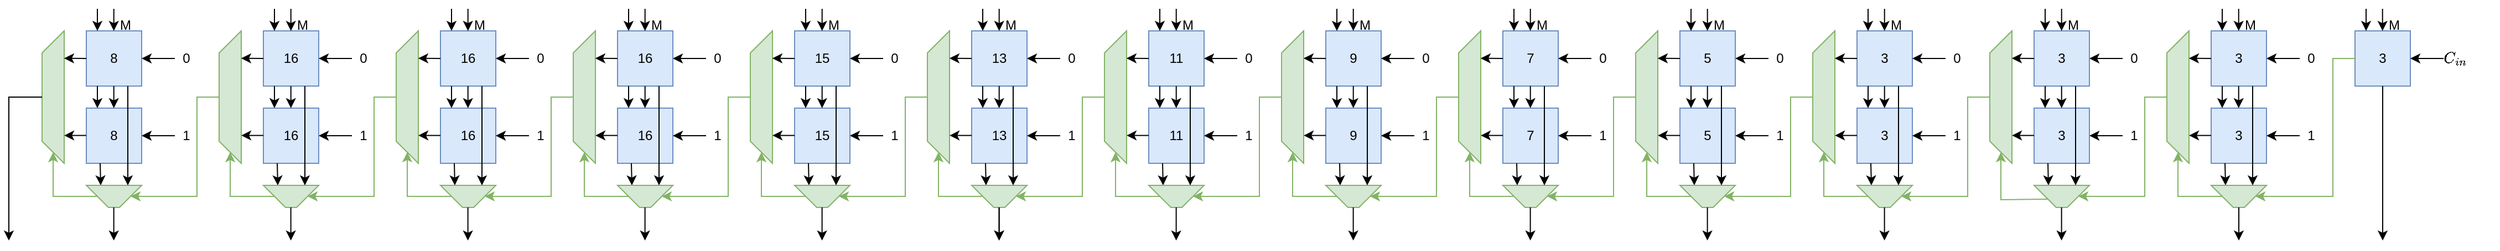 <mxfile version="24.3.0" type="google">
  <diagram name="Page-1" id="hI4rg7PbsgpV7Bm4RIcV">
    <mxGraphModel grid="1" page="1" gridSize="10" guides="1" tooltips="1" connect="1" arrows="1" fold="1" pageScale="1" pageWidth="3300" pageHeight="4681" math="1" shadow="0">
      <root>
        <mxCell id="0" />
        <mxCell id="1" parent="0" />
        <mxCell id="w8XHvRQ3OK808wwk4YDb-2" value="&lt;div&gt;3&lt;/div&gt;" style="whiteSpace=wrap;html=1;aspect=fixed;fillColor=#dae8fc;strokeColor=#6c8ebf;" vertex="1" parent="1">
          <mxGeometry x="3040" y="320" width="50" height="50" as="geometry" />
        </mxCell>
        <mxCell id="w8XHvRQ3OK808wwk4YDb-5" value="" style="endArrow=classic;html=1;rounded=0;" edge="1" parent="1">
          <mxGeometry width="50" height="50" relative="1" as="geometry">
            <mxPoint x="3050" y="300" as="sourcePoint" />
            <mxPoint x="3050" y="320" as="targetPoint" />
            <Array as="points">
              <mxPoint x="3050" y="310" />
            </Array>
          </mxGeometry>
        </mxCell>
        <mxCell id="w8XHvRQ3OK808wwk4YDb-6" value="" style="endArrow=classic;html=1;rounded=0;" edge="1" parent="1">
          <mxGeometry width="50" height="50" relative="1" as="geometry">
            <mxPoint x="3064.85" y="300" as="sourcePoint" />
            <mxPoint x="3064.85" y="320" as="targetPoint" />
            <Array as="points">
              <mxPoint x="3064.85" y="310" />
            </Array>
          </mxGeometry>
        </mxCell>
        <mxCell id="w8XHvRQ3OK808wwk4YDb-7" value="" style="endArrow=classic;html=1;rounded=0;entryX=1;entryY=0.5;entryDx=0;entryDy=0;" edge="1" parent="1" target="w8XHvRQ3OK808wwk4YDb-2">
          <mxGeometry width="50" height="50" relative="1" as="geometry">
            <mxPoint x="3120" y="345" as="sourcePoint" />
            <mxPoint x="3110" y="350" as="targetPoint" />
            <Array as="points" />
          </mxGeometry>
        </mxCell>
        <mxCell id="w8XHvRQ3OK808wwk4YDb-8" value="&lt;div&gt;$$C_{in}$$&lt;/div&gt;" style="text;html=1;align=center;verticalAlign=middle;resizable=0;points=[];autosize=1;strokeColor=none;fillColor=none;" vertex="1" parent="1">
          <mxGeometry x="3090" y="330" width="80" height="30" as="geometry" />
        </mxCell>
        <mxCell id="w8XHvRQ3OK808wwk4YDb-9" value="&lt;div&gt;M&lt;/div&gt;" style="text;html=1;align=center;verticalAlign=middle;resizable=0;points=[];autosize=1;strokeColor=none;fillColor=none;" vertex="1" parent="1">
          <mxGeometry x="3060" y="300" width="30" height="30" as="geometry" />
        </mxCell>
        <mxCell id="w8XHvRQ3OK808wwk4YDb-10" value="" style="endArrow=classic;html=1;rounded=0;exitX=0.5;exitY=1;exitDx=0;exitDy=0;" edge="1" parent="1" source="w8XHvRQ3OK808wwk4YDb-2">
          <mxGeometry width="50" height="50" relative="1" as="geometry">
            <mxPoint x="3000" y="390" as="sourcePoint" />
            <mxPoint x="3065" y="510" as="targetPoint" />
          </mxGeometry>
        </mxCell>
        <mxCell id="w8XHvRQ3OK808wwk4YDb-11" value="&lt;div&gt;3&lt;/div&gt;" style="whiteSpace=wrap;html=1;aspect=fixed;fillColor=#dae8fc;strokeColor=#6c8ebf;" vertex="1" parent="1">
          <mxGeometry x="2910" y="320" width="50" height="50" as="geometry" />
        </mxCell>
        <mxCell id="w8XHvRQ3OK808wwk4YDb-12" value="" style="endArrow=classic;html=1;rounded=0;" edge="1" parent="1">
          <mxGeometry width="50" height="50" relative="1" as="geometry">
            <mxPoint x="2920" y="300" as="sourcePoint" />
            <mxPoint x="2920" y="320" as="targetPoint" />
            <Array as="points">
              <mxPoint x="2920" y="310" />
            </Array>
          </mxGeometry>
        </mxCell>
        <mxCell id="w8XHvRQ3OK808wwk4YDb-13" value="" style="endArrow=classic;html=1;rounded=0;" edge="1" parent="1">
          <mxGeometry width="50" height="50" relative="1" as="geometry">
            <mxPoint x="2934.85" y="300" as="sourcePoint" />
            <mxPoint x="2934.85" y="320" as="targetPoint" />
            <Array as="points">
              <mxPoint x="2934.85" y="310" />
            </Array>
          </mxGeometry>
        </mxCell>
        <mxCell id="w8XHvRQ3OK808wwk4YDb-14" value="" style="endArrow=classic;html=1;rounded=0;entryX=1;entryY=0.5;entryDx=0;entryDy=0;" edge="1" parent="1" target="w8XHvRQ3OK808wwk4YDb-11">
          <mxGeometry width="50" height="50" relative="1" as="geometry">
            <mxPoint x="2990" y="345" as="sourcePoint" />
            <mxPoint x="2980" y="350" as="targetPoint" />
            <Array as="points" />
          </mxGeometry>
        </mxCell>
        <mxCell id="w8XHvRQ3OK808wwk4YDb-15" value="&lt;div&gt;0&lt;/div&gt;" style="text;html=1;align=center;verticalAlign=middle;resizable=0;points=[];autosize=1;strokeColor=none;fillColor=none;" vertex="1" parent="1">
          <mxGeometry x="2985" y="330" width="30" height="30" as="geometry" />
        </mxCell>
        <mxCell id="w8XHvRQ3OK808wwk4YDb-16" value="&lt;div&gt;M&lt;/div&gt;" style="text;html=1;align=center;verticalAlign=middle;resizable=0;points=[];autosize=1;strokeColor=none;fillColor=none;" vertex="1" parent="1">
          <mxGeometry x="2930" y="300" width="30" height="30" as="geometry" />
        </mxCell>
        <mxCell id="w8XHvRQ3OK808wwk4YDb-17" value="&lt;div&gt;3&lt;/div&gt;" style="whiteSpace=wrap;html=1;aspect=fixed;fillColor=#dae8fc;strokeColor=#6c8ebf;" vertex="1" parent="1">
          <mxGeometry x="2910" y="390" width="50" height="50" as="geometry" />
        </mxCell>
        <mxCell id="w8XHvRQ3OK808wwk4YDb-18" value="" style="endArrow=classic;html=1;rounded=0;" edge="1" parent="1">
          <mxGeometry width="50" height="50" relative="1" as="geometry">
            <mxPoint x="2920" y="370" as="sourcePoint" />
            <mxPoint x="2920" y="390" as="targetPoint" />
            <Array as="points">
              <mxPoint x="2920" y="380" />
            </Array>
          </mxGeometry>
        </mxCell>
        <mxCell id="w8XHvRQ3OK808wwk4YDb-19" value="" style="endArrow=classic;html=1;rounded=0;" edge="1" parent="1">
          <mxGeometry width="50" height="50" relative="1" as="geometry">
            <mxPoint x="2934.85" y="370" as="sourcePoint" />
            <mxPoint x="2934.85" y="390" as="targetPoint" />
            <Array as="points">
              <mxPoint x="2934.85" y="380" />
            </Array>
          </mxGeometry>
        </mxCell>
        <mxCell id="w8XHvRQ3OK808wwk4YDb-20" value="" style="endArrow=classic;html=1;rounded=0;entryX=1;entryY=0.5;entryDx=0;entryDy=0;" edge="1" parent="1" target="w8XHvRQ3OK808wwk4YDb-17">
          <mxGeometry width="50" height="50" relative="1" as="geometry">
            <mxPoint x="2990" y="415" as="sourcePoint" />
            <mxPoint x="2980" y="420" as="targetPoint" />
            <Array as="points" />
          </mxGeometry>
        </mxCell>
        <mxCell id="w8XHvRQ3OK808wwk4YDb-21" value="&lt;div&gt;1&lt;/div&gt;" style="text;html=1;align=center;verticalAlign=middle;resizable=0;points=[];autosize=1;strokeColor=none;fillColor=none;" vertex="1" parent="1">
          <mxGeometry x="2985" y="400" width="30" height="30" as="geometry" />
        </mxCell>
        <mxCell id="w8XHvRQ3OK808wwk4YDb-23" value="" style="endArrow=classic;html=1;rounded=0;exitX=0.25;exitY=1;exitDx=0;exitDy=0;" edge="1" parent="1" source="w8XHvRQ3OK808wwk4YDb-17">
          <mxGeometry width="50" height="50" relative="1" as="geometry">
            <mxPoint x="3070" y="480" as="sourcePoint" />
            <mxPoint x="2923" y="460" as="targetPoint" />
          </mxGeometry>
        </mxCell>
        <mxCell id="w8XHvRQ3OK808wwk4YDb-25" value="" style="shape=trapezoid;perimeter=trapezoidPerimeter;whiteSpace=wrap;html=1;fixedSize=1;direction=west;fillColor=#d5e8d4;strokeColor=#82b366;" vertex="1" parent="1">
          <mxGeometry x="2910" y="460" width="50" height="20" as="geometry" />
        </mxCell>
        <mxCell id="w8XHvRQ3OK808wwk4YDb-26" value="" style="endArrow=classic;html=1;rounded=0;exitX=0.75;exitY=1;exitDx=0;exitDy=0;entryX=0.25;entryY=1;entryDx=0;entryDy=0;" edge="1" parent="1" source="w8XHvRQ3OK808wwk4YDb-11" target="w8XHvRQ3OK808wwk4YDb-25">
          <mxGeometry width="50" height="50" relative="1" as="geometry">
            <mxPoint x="3010" y="450" as="sourcePoint" />
            <mxPoint x="3060" y="400" as="targetPoint" />
          </mxGeometry>
        </mxCell>
        <mxCell id="w8XHvRQ3OK808wwk4YDb-27" value="" style="shape=trapezoid;perimeter=trapezoidPerimeter;whiteSpace=wrap;html=1;fixedSize=1;direction=north;fillColor=#d5e8d4;strokeColor=#82b366;" vertex="1" parent="1">
          <mxGeometry x="2870" y="320" width="20" height="120" as="geometry" />
        </mxCell>
        <mxCell id="w8XHvRQ3OK808wwk4YDb-28" value="" style="endArrow=classic;html=1;rounded=0;exitX=0;exitY=0.5;exitDx=0;exitDy=0;entryX=0.793;entryY=0.996;entryDx=0;entryDy=0;entryPerimeter=0;" edge="1" parent="1" source="w8XHvRQ3OK808wwk4YDb-11" target="w8XHvRQ3OK808wwk4YDb-27">
          <mxGeometry width="50" height="50" relative="1" as="geometry">
            <mxPoint x="2980" y="420" as="sourcePoint" />
            <mxPoint x="3030" y="370" as="targetPoint" />
          </mxGeometry>
        </mxCell>
        <mxCell id="w8XHvRQ3OK808wwk4YDb-29" value="" style="endArrow=classic;html=1;rounded=0;exitX=0;exitY=0.5;exitDx=0;exitDy=0;entryX=0.793;entryY=0.996;entryDx=0;entryDy=0;entryPerimeter=0;" edge="1" parent="1">
          <mxGeometry width="50" height="50" relative="1" as="geometry">
            <mxPoint x="2910" y="414.78" as="sourcePoint" />
            <mxPoint x="2890" y="414.78" as="targetPoint" />
          </mxGeometry>
        </mxCell>
        <mxCell id="w8XHvRQ3OK808wwk4YDb-30" value="&lt;div&gt;3&lt;/div&gt;" style="whiteSpace=wrap;html=1;aspect=fixed;fillColor=#dae8fc;strokeColor=#6c8ebf;" vertex="1" parent="1">
          <mxGeometry x="2750" y="320" width="50" height="50" as="geometry" />
        </mxCell>
        <mxCell id="w8XHvRQ3OK808wwk4YDb-31" value="" style="endArrow=classic;html=1;rounded=0;" edge="1" parent="1">
          <mxGeometry width="50" height="50" relative="1" as="geometry">
            <mxPoint x="2760" y="300" as="sourcePoint" />
            <mxPoint x="2760" y="320" as="targetPoint" />
            <Array as="points">
              <mxPoint x="2760" y="310" />
            </Array>
          </mxGeometry>
        </mxCell>
        <mxCell id="w8XHvRQ3OK808wwk4YDb-32" value="" style="endArrow=classic;html=1;rounded=0;" edge="1" parent="1">
          <mxGeometry width="50" height="50" relative="1" as="geometry">
            <mxPoint x="2774.85" y="300" as="sourcePoint" />
            <mxPoint x="2774.85" y="320" as="targetPoint" />
            <Array as="points">
              <mxPoint x="2774.85" y="310" />
            </Array>
          </mxGeometry>
        </mxCell>
        <mxCell id="w8XHvRQ3OK808wwk4YDb-33" value="" style="endArrow=classic;html=1;rounded=0;entryX=1;entryY=0.5;entryDx=0;entryDy=0;" edge="1" parent="1" target="w8XHvRQ3OK808wwk4YDb-30">
          <mxGeometry width="50" height="50" relative="1" as="geometry">
            <mxPoint x="2830" y="345" as="sourcePoint" />
            <mxPoint x="2820" y="350" as="targetPoint" />
            <Array as="points" />
          </mxGeometry>
        </mxCell>
        <mxCell id="w8XHvRQ3OK808wwk4YDb-34" value="&lt;div&gt;0&lt;/div&gt;" style="text;html=1;align=center;verticalAlign=middle;resizable=0;points=[];autosize=1;strokeColor=none;fillColor=none;" vertex="1" parent="1">
          <mxGeometry x="2825" y="330" width="30" height="30" as="geometry" />
        </mxCell>
        <mxCell id="w8XHvRQ3OK808wwk4YDb-35" value="&lt;div&gt;M&lt;/div&gt;" style="text;html=1;align=center;verticalAlign=middle;resizable=0;points=[];autosize=1;strokeColor=none;fillColor=none;" vertex="1" parent="1">
          <mxGeometry x="2770" y="300" width="30" height="30" as="geometry" />
        </mxCell>
        <mxCell id="w8XHvRQ3OK808wwk4YDb-36" value="&lt;div&gt;3&lt;/div&gt;" style="whiteSpace=wrap;html=1;aspect=fixed;fillColor=#dae8fc;strokeColor=#6c8ebf;" vertex="1" parent="1">
          <mxGeometry x="2750" y="390" width="50" height="50" as="geometry" />
        </mxCell>
        <mxCell id="w8XHvRQ3OK808wwk4YDb-37" value="" style="endArrow=classic;html=1;rounded=0;" edge="1" parent="1">
          <mxGeometry width="50" height="50" relative="1" as="geometry">
            <mxPoint x="2760" y="370" as="sourcePoint" />
            <mxPoint x="2760" y="390" as="targetPoint" />
            <Array as="points">
              <mxPoint x="2760" y="380" />
            </Array>
          </mxGeometry>
        </mxCell>
        <mxCell id="w8XHvRQ3OK808wwk4YDb-38" value="" style="endArrow=classic;html=1;rounded=0;" edge="1" parent="1">
          <mxGeometry width="50" height="50" relative="1" as="geometry">
            <mxPoint x="2774.85" y="370" as="sourcePoint" />
            <mxPoint x="2774.85" y="390" as="targetPoint" />
            <Array as="points">
              <mxPoint x="2774.85" y="380" />
            </Array>
          </mxGeometry>
        </mxCell>
        <mxCell id="w8XHvRQ3OK808wwk4YDb-39" value="" style="endArrow=classic;html=1;rounded=0;entryX=1;entryY=0.5;entryDx=0;entryDy=0;" edge="1" parent="1" target="w8XHvRQ3OK808wwk4YDb-36">
          <mxGeometry width="50" height="50" relative="1" as="geometry">
            <mxPoint x="2830" y="415" as="sourcePoint" />
            <mxPoint x="2820" y="420" as="targetPoint" />
            <Array as="points" />
          </mxGeometry>
        </mxCell>
        <mxCell id="w8XHvRQ3OK808wwk4YDb-40" value="&lt;div&gt;1&lt;/div&gt;" style="text;html=1;align=center;verticalAlign=middle;resizable=0;points=[];autosize=1;strokeColor=none;fillColor=none;" vertex="1" parent="1">
          <mxGeometry x="2825" y="400" width="30" height="30" as="geometry" />
        </mxCell>
        <mxCell id="w8XHvRQ3OK808wwk4YDb-41" value="" style="endArrow=classic;html=1;rounded=0;exitX=0.25;exitY=1;exitDx=0;exitDy=0;" edge="1" parent="1" source="w8XHvRQ3OK808wwk4YDb-36">
          <mxGeometry width="50" height="50" relative="1" as="geometry">
            <mxPoint x="2910" y="480" as="sourcePoint" />
            <mxPoint x="2763" y="460" as="targetPoint" />
          </mxGeometry>
        </mxCell>
        <mxCell id="w8XHvRQ3OK808wwk4YDb-42" value="" style="shape=trapezoid;perimeter=trapezoidPerimeter;whiteSpace=wrap;html=1;fixedSize=1;direction=west;fillColor=#d5e8d4;strokeColor=#82b366;" vertex="1" parent="1">
          <mxGeometry x="2750" y="460" width="50" height="20" as="geometry" />
        </mxCell>
        <mxCell id="w8XHvRQ3OK808wwk4YDb-43" value="" style="endArrow=classic;html=1;rounded=0;exitX=0.75;exitY=1;exitDx=0;exitDy=0;entryX=0.25;entryY=1;entryDx=0;entryDy=0;" edge="1" parent="1" source="w8XHvRQ3OK808wwk4YDb-30" target="w8XHvRQ3OK808wwk4YDb-42">
          <mxGeometry width="50" height="50" relative="1" as="geometry">
            <mxPoint x="2850" y="450" as="sourcePoint" />
            <mxPoint x="2900" y="400" as="targetPoint" />
          </mxGeometry>
        </mxCell>
        <mxCell id="w8XHvRQ3OK808wwk4YDb-44" value="" style="shape=trapezoid;perimeter=trapezoidPerimeter;whiteSpace=wrap;html=1;fixedSize=1;direction=north;fillColor=#d5e8d4;strokeColor=#82b366;" vertex="1" parent="1">
          <mxGeometry x="2710" y="320" width="20" height="120" as="geometry" />
        </mxCell>
        <mxCell id="w8XHvRQ3OK808wwk4YDb-45" value="" style="endArrow=classic;html=1;rounded=0;exitX=0;exitY=0.5;exitDx=0;exitDy=0;entryX=0.793;entryY=0.996;entryDx=0;entryDy=0;entryPerimeter=0;" edge="1" parent="1" source="w8XHvRQ3OK808wwk4YDb-30" target="w8XHvRQ3OK808wwk4YDb-44">
          <mxGeometry width="50" height="50" relative="1" as="geometry">
            <mxPoint x="2820" y="420" as="sourcePoint" />
            <mxPoint x="2870" y="370" as="targetPoint" />
          </mxGeometry>
        </mxCell>
        <mxCell id="w8XHvRQ3OK808wwk4YDb-46" value="" style="endArrow=classic;html=1;rounded=0;exitX=0;exitY=0.5;exitDx=0;exitDy=0;entryX=0.793;entryY=0.996;entryDx=0;entryDy=0;entryPerimeter=0;" edge="1" parent="1">
          <mxGeometry width="50" height="50" relative="1" as="geometry">
            <mxPoint x="2750" y="414.78" as="sourcePoint" />
            <mxPoint x="2730" y="414.78" as="targetPoint" />
          </mxGeometry>
        </mxCell>
        <mxCell id="w8XHvRQ3OK808wwk4YDb-62" value="&lt;div&gt;3&lt;/div&gt;" style="whiteSpace=wrap;html=1;aspect=fixed;fillColor=#dae8fc;strokeColor=#6c8ebf;" vertex="1" parent="1">
          <mxGeometry x="2590" y="320" width="50" height="50" as="geometry" />
        </mxCell>
        <mxCell id="w8XHvRQ3OK808wwk4YDb-63" value="" style="endArrow=classic;html=1;rounded=0;" edge="1" parent="1">
          <mxGeometry width="50" height="50" relative="1" as="geometry">
            <mxPoint x="2600" y="300" as="sourcePoint" />
            <mxPoint x="2600" y="320" as="targetPoint" />
            <Array as="points">
              <mxPoint x="2600" y="310" />
            </Array>
          </mxGeometry>
        </mxCell>
        <mxCell id="w8XHvRQ3OK808wwk4YDb-64" value="" style="endArrow=classic;html=1;rounded=0;" edge="1" parent="1">
          <mxGeometry width="50" height="50" relative="1" as="geometry">
            <mxPoint x="2614.85" y="300" as="sourcePoint" />
            <mxPoint x="2614.85" y="320" as="targetPoint" />
            <Array as="points">
              <mxPoint x="2614.85" y="310" />
            </Array>
          </mxGeometry>
        </mxCell>
        <mxCell id="w8XHvRQ3OK808wwk4YDb-65" value="" style="endArrow=classic;html=1;rounded=0;entryX=1;entryY=0.5;entryDx=0;entryDy=0;" edge="1" parent="1" target="w8XHvRQ3OK808wwk4YDb-62">
          <mxGeometry width="50" height="50" relative="1" as="geometry">
            <mxPoint x="2670" y="345" as="sourcePoint" />
            <mxPoint x="2660" y="350" as="targetPoint" />
            <Array as="points" />
          </mxGeometry>
        </mxCell>
        <mxCell id="w8XHvRQ3OK808wwk4YDb-66" value="&lt;div&gt;0&lt;/div&gt;" style="text;html=1;align=center;verticalAlign=middle;resizable=0;points=[];autosize=1;strokeColor=none;fillColor=none;" vertex="1" parent="1">
          <mxGeometry x="2665" y="330" width="30" height="30" as="geometry" />
        </mxCell>
        <mxCell id="w8XHvRQ3OK808wwk4YDb-67" value="&lt;div&gt;M&lt;/div&gt;" style="text;html=1;align=center;verticalAlign=middle;resizable=0;points=[];autosize=1;strokeColor=none;fillColor=none;" vertex="1" parent="1">
          <mxGeometry x="2610" y="300" width="30" height="30" as="geometry" />
        </mxCell>
        <mxCell id="w8XHvRQ3OK808wwk4YDb-68" value="&lt;div&gt;3&lt;/div&gt;" style="whiteSpace=wrap;html=1;aspect=fixed;fillColor=#dae8fc;strokeColor=#6c8ebf;" vertex="1" parent="1">
          <mxGeometry x="2590" y="390" width="50" height="50" as="geometry" />
        </mxCell>
        <mxCell id="w8XHvRQ3OK808wwk4YDb-69" value="" style="endArrow=classic;html=1;rounded=0;" edge="1" parent="1">
          <mxGeometry width="50" height="50" relative="1" as="geometry">
            <mxPoint x="2600" y="370" as="sourcePoint" />
            <mxPoint x="2600" y="390" as="targetPoint" />
            <Array as="points">
              <mxPoint x="2600" y="380" />
            </Array>
          </mxGeometry>
        </mxCell>
        <mxCell id="w8XHvRQ3OK808wwk4YDb-70" value="" style="endArrow=classic;html=1;rounded=0;" edge="1" parent="1">
          <mxGeometry width="50" height="50" relative="1" as="geometry">
            <mxPoint x="2614.85" y="370" as="sourcePoint" />
            <mxPoint x="2614.85" y="390" as="targetPoint" />
            <Array as="points">
              <mxPoint x="2614.85" y="380" />
            </Array>
          </mxGeometry>
        </mxCell>
        <mxCell id="w8XHvRQ3OK808wwk4YDb-71" value="" style="endArrow=classic;html=1;rounded=0;entryX=1;entryY=0.5;entryDx=0;entryDy=0;" edge="1" parent="1" target="w8XHvRQ3OK808wwk4YDb-68">
          <mxGeometry width="50" height="50" relative="1" as="geometry">
            <mxPoint x="2670" y="415" as="sourcePoint" />
            <mxPoint x="2660" y="420" as="targetPoint" />
            <Array as="points" />
          </mxGeometry>
        </mxCell>
        <mxCell id="w8XHvRQ3OK808wwk4YDb-72" value="&lt;div&gt;1&lt;/div&gt;" style="text;html=1;align=center;verticalAlign=middle;resizable=0;points=[];autosize=1;strokeColor=none;fillColor=none;" vertex="1" parent="1">
          <mxGeometry x="2665" y="400" width="30" height="30" as="geometry" />
        </mxCell>
        <mxCell id="w8XHvRQ3OK808wwk4YDb-73" value="" style="endArrow=classic;html=1;rounded=0;exitX=0.25;exitY=1;exitDx=0;exitDy=0;" edge="1" parent="1" source="w8XHvRQ3OK808wwk4YDb-68">
          <mxGeometry width="50" height="50" relative="1" as="geometry">
            <mxPoint x="2750" y="480" as="sourcePoint" />
            <mxPoint x="2603" y="460" as="targetPoint" />
          </mxGeometry>
        </mxCell>
        <mxCell id="w8XHvRQ3OK808wwk4YDb-74" value="" style="shape=trapezoid;perimeter=trapezoidPerimeter;whiteSpace=wrap;html=1;fixedSize=1;direction=west;fillColor=#d5e8d4;strokeColor=#82b366;" vertex="1" parent="1">
          <mxGeometry x="2590" y="460" width="50" height="20" as="geometry" />
        </mxCell>
        <mxCell id="w8XHvRQ3OK808wwk4YDb-75" value="" style="endArrow=classic;html=1;rounded=0;exitX=0.75;exitY=1;exitDx=0;exitDy=0;entryX=0.25;entryY=1;entryDx=0;entryDy=0;" edge="1" parent="1" source="w8XHvRQ3OK808wwk4YDb-62" target="w8XHvRQ3OK808wwk4YDb-74">
          <mxGeometry width="50" height="50" relative="1" as="geometry">
            <mxPoint x="2690" y="450" as="sourcePoint" />
            <mxPoint x="2740" y="400" as="targetPoint" />
          </mxGeometry>
        </mxCell>
        <mxCell id="w8XHvRQ3OK808wwk4YDb-76" value="" style="shape=trapezoid;perimeter=trapezoidPerimeter;whiteSpace=wrap;html=1;fixedSize=1;direction=north;fillColor=#d5e8d4;strokeColor=#82b366;" vertex="1" parent="1">
          <mxGeometry x="2550" y="320" width="20" height="120" as="geometry" />
        </mxCell>
        <mxCell id="w8XHvRQ3OK808wwk4YDb-77" value="" style="endArrow=classic;html=1;rounded=0;exitX=0;exitY=0.5;exitDx=0;exitDy=0;entryX=0.793;entryY=0.996;entryDx=0;entryDy=0;entryPerimeter=0;" edge="1" parent="1" source="w8XHvRQ3OK808wwk4YDb-62" target="w8XHvRQ3OK808wwk4YDb-76">
          <mxGeometry width="50" height="50" relative="1" as="geometry">
            <mxPoint x="2660" y="420" as="sourcePoint" />
            <mxPoint x="2710" y="370" as="targetPoint" />
          </mxGeometry>
        </mxCell>
        <mxCell id="w8XHvRQ3OK808wwk4YDb-78" value="" style="endArrow=classic;html=1;rounded=0;exitX=0;exitY=0.5;exitDx=0;exitDy=0;entryX=0.793;entryY=0.996;entryDx=0;entryDy=0;entryPerimeter=0;" edge="1" parent="1">
          <mxGeometry width="50" height="50" relative="1" as="geometry">
            <mxPoint x="2590" y="414.78" as="sourcePoint" />
            <mxPoint x="2570" y="414.78" as="targetPoint" />
          </mxGeometry>
        </mxCell>
        <mxCell id="w8XHvRQ3OK808wwk4YDb-79" value="5" style="whiteSpace=wrap;html=1;aspect=fixed;fillColor=#dae8fc;strokeColor=#6c8ebf;" vertex="1" parent="1">
          <mxGeometry x="2430" y="320" width="50" height="50" as="geometry" />
        </mxCell>
        <mxCell id="w8XHvRQ3OK808wwk4YDb-80" value="" style="endArrow=classic;html=1;rounded=0;" edge="1" parent="1">
          <mxGeometry width="50" height="50" relative="1" as="geometry">
            <mxPoint x="2440" y="300" as="sourcePoint" />
            <mxPoint x="2440" y="320" as="targetPoint" />
            <Array as="points">
              <mxPoint x="2440" y="310" />
            </Array>
          </mxGeometry>
        </mxCell>
        <mxCell id="w8XHvRQ3OK808wwk4YDb-81" value="" style="endArrow=classic;html=1;rounded=0;" edge="1" parent="1">
          <mxGeometry width="50" height="50" relative="1" as="geometry">
            <mxPoint x="2454.85" y="300" as="sourcePoint" />
            <mxPoint x="2454.85" y="320" as="targetPoint" />
            <Array as="points">
              <mxPoint x="2454.85" y="310" />
            </Array>
          </mxGeometry>
        </mxCell>
        <mxCell id="w8XHvRQ3OK808wwk4YDb-82" value="" style="endArrow=classic;html=1;rounded=0;entryX=1;entryY=0.5;entryDx=0;entryDy=0;" edge="1" parent="1" target="w8XHvRQ3OK808wwk4YDb-79">
          <mxGeometry width="50" height="50" relative="1" as="geometry">
            <mxPoint x="2510" y="345" as="sourcePoint" />
            <mxPoint x="2500" y="350" as="targetPoint" />
            <Array as="points" />
          </mxGeometry>
        </mxCell>
        <mxCell id="w8XHvRQ3OK808wwk4YDb-83" value="&lt;div&gt;0&lt;/div&gt;" style="text;html=1;align=center;verticalAlign=middle;resizable=0;points=[];autosize=1;strokeColor=none;fillColor=none;" vertex="1" parent="1">
          <mxGeometry x="2505" y="330" width="30" height="30" as="geometry" />
        </mxCell>
        <mxCell id="w8XHvRQ3OK808wwk4YDb-84" value="&lt;div&gt;M&lt;/div&gt;" style="text;html=1;align=center;verticalAlign=middle;resizable=0;points=[];autosize=1;strokeColor=none;fillColor=none;" vertex="1" parent="1">
          <mxGeometry x="2450" y="300" width="30" height="30" as="geometry" />
        </mxCell>
        <mxCell id="w8XHvRQ3OK808wwk4YDb-85" value="5" style="whiteSpace=wrap;html=1;aspect=fixed;fillColor=#dae8fc;strokeColor=#6c8ebf;" vertex="1" parent="1">
          <mxGeometry x="2430" y="390" width="50" height="50" as="geometry" />
        </mxCell>
        <mxCell id="w8XHvRQ3OK808wwk4YDb-86" value="" style="endArrow=classic;html=1;rounded=0;" edge="1" parent="1">
          <mxGeometry width="50" height="50" relative="1" as="geometry">
            <mxPoint x="2440" y="370" as="sourcePoint" />
            <mxPoint x="2440" y="390" as="targetPoint" />
            <Array as="points">
              <mxPoint x="2440" y="380" />
            </Array>
          </mxGeometry>
        </mxCell>
        <mxCell id="w8XHvRQ3OK808wwk4YDb-87" value="" style="endArrow=classic;html=1;rounded=0;" edge="1" parent="1">
          <mxGeometry width="50" height="50" relative="1" as="geometry">
            <mxPoint x="2454.85" y="370" as="sourcePoint" />
            <mxPoint x="2454.85" y="390" as="targetPoint" />
            <Array as="points">
              <mxPoint x="2454.85" y="380" />
            </Array>
          </mxGeometry>
        </mxCell>
        <mxCell id="w8XHvRQ3OK808wwk4YDb-88" value="" style="endArrow=classic;html=1;rounded=0;entryX=1;entryY=0.5;entryDx=0;entryDy=0;" edge="1" parent="1" target="w8XHvRQ3OK808wwk4YDb-85">
          <mxGeometry width="50" height="50" relative="1" as="geometry">
            <mxPoint x="2510" y="415" as="sourcePoint" />
            <mxPoint x="2500" y="420" as="targetPoint" />
            <Array as="points" />
          </mxGeometry>
        </mxCell>
        <mxCell id="w8XHvRQ3OK808wwk4YDb-89" value="&lt;div&gt;1&lt;/div&gt;" style="text;html=1;align=center;verticalAlign=middle;resizable=0;points=[];autosize=1;strokeColor=none;fillColor=none;" vertex="1" parent="1">
          <mxGeometry x="2505" y="400" width="30" height="30" as="geometry" />
        </mxCell>
        <mxCell id="w8XHvRQ3OK808wwk4YDb-90" value="" style="endArrow=classic;html=1;rounded=0;exitX=0.25;exitY=1;exitDx=0;exitDy=0;" edge="1" parent="1" source="w8XHvRQ3OK808wwk4YDb-85">
          <mxGeometry width="50" height="50" relative="1" as="geometry">
            <mxPoint x="2590" y="480" as="sourcePoint" />
            <mxPoint x="2443" y="460" as="targetPoint" />
          </mxGeometry>
        </mxCell>
        <mxCell id="w8XHvRQ3OK808wwk4YDb-91" value="" style="shape=trapezoid;perimeter=trapezoidPerimeter;whiteSpace=wrap;html=1;fixedSize=1;direction=west;fillColor=#d5e8d4;strokeColor=#82b366;" vertex="1" parent="1">
          <mxGeometry x="2430" y="460" width="50" height="20" as="geometry" />
        </mxCell>
        <mxCell id="w8XHvRQ3OK808wwk4YDb-92" value="" style="endArrow=classic;html=1;rounded=0;exitX=0.75;exitY=1;exitDx=0;exitDy=0;entryX=0.25;entryY=1;entryDx=0;entryDy=0;" edge="1" parent="1" source="w8XHvRQ3OK808wwk4YDb-79" target="w8XHvRQ3OK808wwk4YDb-91">
          <mxGeometry width="50" height="50" relative="1" as="geometry">
            <mxPoint x="2530" y="450" as="sourcePoint" />
            <mxPoint x="2580" y="400" as="targetPoint" />
          </mxGeometry>
        </mxCell>
        <mxCell id="w8XHvRQ3OK808wwk4YDb-93" value="" style="shape=trapezoid;perimeter=trapezoidPerimeter;whiteSpace=wrap;html=1;fixedSize=1;direction=north;fillColor=#d5e8d4;strokeColor=#82b366;" vertex="1" parent="1">
          <mxGeometry x="2390" y="320" width="20" height="120" as="geometry" />
        </mxCell>
        <mxCell id="w8XHvRQ3OK808wwk4YDb-94" value="" style="endArrow=classic;html=1;rounded=0;exitX=0;exitY=0.5;exitDx=0;exitDy=0;entryX=0.793;entryY=0.996;entryDx=0;entryDy=0;entryPerimeter=0;" edge="1" parent="1" source="w8XHvRQ3OK808wwk4YDb-79" target="w8XHvRQ3OK808wwk4YDb-93">
          <mxGeometry width="50" height="50" relative="1" as="geometry">
            <mxPoint x="2500" y="420" as="sourcePoint" />
            <mxPoint x="2550" y="370" as="targetPoint" />
          </mxGeometry>
        </mxCell>
        <mxCell id="w8XHvRQ3OK808wwk4YDb-95" value="" style="endArrow=classic;html=1;rounded=0;exitX=0;exitY=0.5;exitDx=0;exitDy=0;entryX=0.793;entryY=0.996;entryDx=0;entryDy=0;entryPerimeter=0;" edge="1" parent="1">
          <mxGeometry width="50" height="50" relative="1" as="geometry">
            <mxPoint x="2430" y="414.78" as="sourcePoint" />
            <mxPoint x="2410" y="414.78" as="targetPoint" />
          </mxGeometry>
        </mxCell>
        <mxCell id="w8XHvRQ3OK808wwk4YDb-96" value="7" style="whiteSpace=wrap;html=1;aspect=fixed;fillColor=#dae8fc;strokeColor=#6c8ebf;" vertex="1" parent="1">
          <mxGeometry x="2270" y="320" width="50" height="50" as="geometry" />
        </mxCell>
        <mxCell id="w8XHvRQ3OK808wwk4YDb-97" value="" style="endArrow=classic;html=1;rounded=0;" edge="1" parent="1">
          <mxGeometry width="50" height="50" relative="1" as="geometry">
            <mxPoint x="2280" y="300" as="sourcePoint" />
            <mxPoint x="2280" y="320" as="targetPoint" />
            <Array as="points">
              <mxPoint x="2280" y="310" />
            </Array>
          </mxGeometry>
        </mxCell>
        <mxCell id="w8XHvRQ3OK808wwk4YDb-98" value="" style="endArrow=classic;html=1;rounded=0;" edge="1" parent="1">
          <mxGeometry width="50" height="50" relative="1" as="geometry">
            <mxPoint x="2294.85" y="300" as="sourcePoint" />
            <mxPoint x="2294.85" y="320" as="targetPoint" />
            <Array as="points">
              <mxPoint x="2294.85" y="310" />
            </Array>
          </mxGeometry>
        </mxCell>
        <mxCell id="w8XHvRQ3OK808wwk4YDb-99" value="" style="endArrow=classic;html=1;rounded=0;entryX=1;entryY=0.5;entryDx=0;entryDy=0;" edge="1" parent="1" target="w8XHvRQ3OK808wwk4YDb-96">
          <mxGeometry width="50" height="50" relative="1" as="geometry">
            <mxPoint x="2350" y="345" as="sourcePoint" />
            <mxPoint x="2340" y="350" as="targetPoint" />
            <Array as="points" />
          </mxGeometry>
        </mxCell>
        <mxCell id="w8XHvRQ3OK808wwk4YDb-100" value="&lt;div&gt;0&lt;/div&gt;" style="text;html=1;align=center;verticalAlign=middle;resizable=0;points=[];autosize=1;strokeColor=none;fillColor=none;" vertex="1" parent="1">
          <mxGeometry x="2345" y="330" width="30" height="30" as="geometry" />
        </mxCell>
        <mxCell id="w8XHvRQ3OK808wwk4YDb-101" value="&lt;div&gt;M&lt;/div&gt;" style="text;html=1;align=center;verticalAlign=middle;resizable=0;points=[];autosize=1;strokeColor=none;fillColor=none;" vertex="1" parent="1">
          <mxGeometry x="2290" y="300" width="30" height="30" as="geometry" />
        </mxCell>
        <mxCell id="w8XHvRQ3OK808wwk4YDb-102" value="7" style="whiteSpace=wrap;html=1;aspect=fixed;fillColor=#dae8fc;strokeColor=#6c8ebf;" vertex="1" parent="1">
          <mxGeometry x="2270" y="390" width="50" height="50" as="geometry" />
        </mxCell>
        <mxCell id="w8XHvRQ3OK808wwk4YDb-103" value="" style="endArrow=classic;html=1;rounded=0;" edge="1" parent="1">
          <mxGeometry width="50" height="50" relative="1" as="geometry">
            <mxPoint x="2280" y="370" as="sourcePoint" />
            <mxPoint x="2280" y="390" as="targetPoint" />
            <Array as="points">
              <mxPoint x="2280" y="380" />
            </Array>
          </mxGeometry>
        </mxCell>
        <mxCell id="w8XHvRQ3OK808wwk4YDb-104" value="" style="endArrow=classic;html=1;rounded=0;" edge="1" parent="1">
          <mxGeometry width="50" height="50" relative="1" as="geometry">
            <mxPoint x="2294.85" y="370" as="sourcePoint" />
            <mxPoint x="2294.85" y="390" as="targetPoint" />
            <Array as="points">
              <mxPoint x="2294.85" y="380" />
            </Array>
          </mxGeometry>
        </mxCell>
        <mxCell id="w8XHvRQ3OK808wwk4YDb-105" value="" style="endArrow=classic;html=1;rounded=0;entryX=1;entryY=0.5;entryDx=0;entryDy=0;" edge="1" parent="1" target="w8XHvRQ3OK808wwk4YDb-102">
          <mxGeometry width="50" height="50" relative="1" as="geometry">
            <mxPoint x="2350" y="415" as="sourcePoint" />
            <mxPoint x="2340" y="420" as="targetPoint" />
            <Array as="points" />
          </mxGeometry>
        </mxCell>
        <mxCell id="w8XHvRQ3OK808wwk4YDb-106" value="&lt;div&gt;1&lt;/div&gt;" style="text;html=1;align=center;verticalAlign=middle;resizable=0;points=[];autosize=1;strokeColor=none;fillColor=none;" vertex="1" parent="1">
          <mxGeometry x="2345" y="400" width="30" height="30" as="geometry" />
        </mxCell>
        <mxCell id="w8XHvRQ3OK808wwk4YDb-107" value="" style="endArrow=classic;html=1;rounded=0;exitX=0.25;exitY=1;exitDx=0;exitDy=0;" edge="1" parent="1" source="w8XHvRQ3OK808wwk4YDb-102">
          <mxGeometry width="50" height="50" relative="1" as="geometry">
            <mxPoint x="2430" y="480" as="sourcePoint" />
            <mxPoint x="2283" y="460" as="targetPoint" />
          </mxGeometry>
        </mxCell>
        <mxCell id="w8XHvRQ3OK808wwk4YDb-108" value="" style="shape=trapezoid;perimeter=trapezoidPerimeter;whiteSpace=wrap;html=1;fixedSize=1;direction=west;fillColor=#d5e8d4;strokeColor=#82b366;" vertex="1" parent="1">
          <mxGeometry x="2270" y="460" width="50" height="20" as="geometry" />
        </mxCell>
        <mxCell id="w8XHvRQ3OK808wwk4YDb-109" value="" style="endArrow=classic;html=1;rounded=0;exitX=0.75;exitY=1;exitDx=0;exitDy=0;entryX=0.25;entryY=1;entryDx=0;entryDy=0;" edge="1" parent="1" source="w8XHvRQ3OK808wwk4YDb-96" target="w8XHvRQ3OK808wwk4YDb-108">
          <mxGeometry width="50" height="50" relative="1" as="geometry">
            <mxPoint x="2370" y="450" as="sourcePoint" />
            <mxPoint x="2420" y="400" as="targetPoint" />
          </mxGeometry>
        </mxCell>
        <mxCell id="w8XHvRQ3OK808wwk4YDb-110" value="" style="shape=trapezoid;perimeter=trapezoidPerimeter;whiteSpace=wrap;html=1;fixedSize=1;direction=north;fillColor=#d5e8d4;strokeColor=#82b366;" vertex="1" parent="1">
          <mxGeometry x="2230" y="320" width="20" height="120" as="geometry" />
        </mxCell>
        <mxCell id="w8XHvRQ3OK808wwk4YDb-111" value="" style="endArrow=classic;html=1;rounded=0;exitX=0;exitY=0.5;exitDx=0;exitDy=0;entryX=0.793;entryY=0.996;entryDx=0;entryDy=0;entryPerimeter=0;" edge="1" parent="1" source="w8XHvRQ3OK808wwk4YDb-96" target="w8XHvRQ3OK808wwk4YDb-110">
          <mxGeometry width="50" height="50" relative="1" as="geometry">
            <mxPoint x="2340" y="420" as="sourcePoint" />
            <mxPoint x="2390" y="370" as="targetPoint" />
          </mxGeometry>
        </mxCell>
        <mxCell id="w8XHvRQ3OK808wwk4YDb-112" value="" style="endArrow=classic;html=1;rounded=0;exitX=0;exitY=0.5;exitDx=0;exitDy=0;entryX=0.793;entryY=0.996;entryDx=0;entryDy=0;entryPerimeter=0;" edge="1" parent="1">
          <mxGeometry width="50" height="50" relative="1" as="geometry">
            <mxPoint x="2270" y="414.78" as="sourcePoint" />
            <mxPoint x="2250" y="414.78" as="targetPoint" />
          </mxGeometry>
        </mxCell>
        <mxCell id="w8XHvRQ3OK808wwk4YDb-113" value="9" style="whiteSpace=wrap;html=1;aspect=fixed;fillColor=#dae8fc;strokeColor=#6c8ebf;" vertex="1" parent="1">
          <mxGeometry x="2110" y="320" width="50" height="50" as="geometry" />
        </mxCell>
        <mxCell id="w8XHvRQ3OK808wwk4YDb-114" value="" style="endArrow=classic;html=1;rounded=0;" edge="1" parent="1">
          <mxGeometry width="50" height="50" relative="1" as="geometry">
            <mxPoint x="2120" y="300" as="sourcePoint" />
            <mxPoint x="2120" y="320" as="targetPoint" />
            <Array as="points">
              <mxPoint x="2120" y="310" />
            </Array>
          </mxGeometry>
        </mxCell>
        <mxCell id="w8XHvRQ3OK808wwk4YDb-115" value="" style="endArrow=classic;html=1;rounded=0;" edge="1" parent="1">
          <mxGeometry width="50" height="50" relative="1" as="geometry">
            <mxPoint x="2134.85" y="300" as="sourcePoint" />
            <mxPoint x="2134.85" y="320" as="targetPoint" />
            <Array as="points">
              <mxPoint x="2134.85" y="310" />
            </Array>
          </mxGeometry>
        </mxCell>
        <mxCell id="w8XHvRQ3OK808wwk4YDb-116" value="" style="endArrow=classic;html=1;rounded=0;entryX=1;entryY=0.5;entryDx=0;entryDy=0;" edge="1" parent="1" target="w8XHvRQ3OK808wwk4YDb-113">
          <mxGeometry width="50" height="50" relative="1" as="geometry">
            <mxPoint x="2190" y="345" as="sourcePoint" />
            <mxPoint x="2180" y="350" as="targetPoint" />
            <Array as="points" />
          </mxGeometry>
        </mxCell>
        <mxCell id="w8XHvRQ3OK808wwk4YDb-117" value="&lt;div&gt;0&lt;/div&gt;" style="text;html=1;align=center;verticalAlign=middle;resizable=0;points=[];autosize=1;strokeColor=none;fillColor=none;" vertex="1" parent="1">
          <mxGeometry x="2185" y="330" width="30" height="30" as="geometry" />
        </mxCell>
        <mxCell id="w8XHvRQ3OK808wwk4YDb-118" value="&lt;div&gt;M&lt;/div&gt;" style="text;html=1;align=center;verticalAlign=middle;resizable=0;points=[];autosize=1;strokeColor=none;fillColor=none;" vertex="1" parent="1">
          <mxGeometry x="2130" y="300" width="30" height="30" as="geometry" />
        </mxCell>
        <mxCell id="w8XHvRQ3OK808wwk4YDb-119" value="&lt;div&gt;9&lt;/div&gt;" style="whiteSpace=wrap;html=1;aspect=fixed;fillColor=#dae8fc;strokeColor=#6c8ebf;" vertex="1" parent="1">
          <mxGeometry x="2110" y="390" width="50" height="50" as="geometry" />
        </mxCell>
        <mxCell id="w8XHvRQ3OK808wwk4YDb-120" value="" style="endArrow=classic;html=1;rounded=0;" edge="1" parent="1">
          <mxGeometry width="50" height="50" relative="1" as="geometry">
            <mxPoint x="2120" y="370" as="sourcePoint" />
            <mxPoint x="2120" y="390" as="targetPoint" />
            <Array as="points">
              <mxPoint x="2120" y="380" />
            </Array>
          </mxGeometry>
        </mxCell>
        <mxCell id="w8XHvRQ3OK808wwk4YDb-121" value="" style="endArrow=classic;html=1;rounded=0;" edge="1" parent="1">
          <mxGeometry width="50" height="50" relative="1" as="geometry">
            <mxPoint x="2134.85" y="370" as="sourcePoint" />
            <mxPoint x="2134.85" y="390" as="targetPoint" />
            <Array as="points">
              <mxPoint x="2134.85" y="380" />
            </Array>
          </mxGeometry>
        </mxCell>
        <mxCell id="w8XHvRQ3OK808wwk4YDb-122" value="" style="endArrow=classic;html=1;rounded=0;entryX=1;entryY=0.5;entryDx=0;entryDy=0;" edge="1" parent="1" target="w8XHvRQ3OK808wwk4YDb-119">
          <mxGeometry width="50" height="50" relative="1" as="geometry">
            <mxPoint x="2190" y="415" as="sourcePoint" />
            <mxPoint x="2180" y="420" as="targetPoint" />
            <Array as="points" />
          </mxGeometry>
        </mxCell>
        <mxCell id="w8XHvRQ3OK808wwk4YDb-123" value="&lt;div&gt;1&lt;/div&gt;" style="text;html=1;align=center;verticalAlign=middle;resizable=0;points=[];autosize=1;strokeColor=none;fillColor=none;" vertex="1" parent="1">
          <mxGeometry x="2185" y="400" width="30" height="30" as="geometry" />
        </mxCell>
        <mxCell id="w8XHvRQ3OK808wwk4YDb-124" value="" style="endArrow=classic;html=1;rounded=0;exitX=0.25;exitY=1;exitDx=0;exitDy=0;" edge="1" parent="1" source="w8XHvRQ3OK808wwk4YDb-119">
          <mxGeometry width="50" height="50" relative="1" as="geometry">
            <mxPoint x="2270" y="480" as="sourcePoint" />
            <mxPoint x="2123" y="460" as="targetPoint" />
          </mxGeometry>
        </mxCell>
        <mxCell id="w8XHvRQ3OK808wwk4YDb-125" value="" style="shape=trapezoid;perimeter=trapezoidPerimeter;whiteSpace=wrap;html=1;fixedSize=1;direction=west;fillColor=#d5e8d4;strokeColor=#82b366;" vertex="1" parent="1">
          <mxGeometry x="2110" y="460" width="50" height="20" as="geometry" />
        </mxCell>
        <mxCell id="w8XHvRQ3OK808wwk4YDb-126" value="" style="endArrow=classic;html=1;rounded=0;exitX=0.75;exitY=1;exitDx=0;exitDy=0;entryX=0.25;entryY=1;entryDx=0;entryDy=0;" edge="1" parent="1" source="w8XHvRQ3OK808wwk4YDb-113" target="w8XHvRQ3OK808wwk4YDb-125">
          <mxGeometry width="50" height="50" relative="1" as="geometry">
            <mxPoint x="2210" y="450" as="sourcePoint" />
            <mxPoint x="2260" y="400" as="targetPoint" />
          </mxGeometry>
        </mxCell>
        <mxCell id="w8XHvRQ3OK808wwk4YDb-127" value="" style="shape=trapezoid;perimeter=trapezoidPerimeter;whiteSpace=wrap;html=1;fixedSize=1;direction=north;fillColor=#d5e8d4;strokeColor=#82b366;" vertex="1" parent="1">
          <mxGeometry x="2070" y="320" width="20" height="120" as="geometry" />
        </mxCell>
        <mxCell id="w8XHvRQ3OK808wwk4YDb-128" value="" style="endArrow=classic;html=1;rounded=0;exitX=0;exitY=0.5;exitDx=0;exitDy=0;entryX=0.793;entryY=0.996;entryDx=0;entryDy=0;entryPerimeter=0;" edge="1" parent="1" source="w8XHvRQ3OK808wwk4YDb-113" target="w8XHvRQ3OK808wwk4YDb-127">
          <mxGeometry width="50" height="50" relative="1" as="geometry">
            <mxPoint x="2180" y="420" as="sourcePoint" />
            <mxPoint x="2230" y="370" as="targetPoint" />
          </mxGeometry>
        </mxCell>
        <mxCell id="w8XHvRQ3OK808wwk4YDb-129" value="" style="endArrow=classic;html=1;rounded=0;exitX=0;exitY=0.5;exitDx=0;exitDy=0;entryX=0.793;entryY=0.996;entryDx=0;entryDy=0;entryPerimeter=0;" edge="1" parent="1">
          <mxGeometry width="50" height="50" relative="1" as="geometry">
            <mxPoint x="2110" y="414.78" as="sourcePoint" />
            <mxPoint x="2090" y="414.78" as="targetPoint" />
          </mxGeometry>
        </mxCell>
        <mxCell id="w8XHvRQ3OK808wwk4YDb-130" value="11" style="whiteSpace=wrap;html=1;aspect=fixed;fillColor=#dae8fc;strokeColor=#6c8ebf;" vertex="1" parent="1">
          <mxGeometry x="1950" y="320" width="50" height="50" as="geometry" />
        </mxCell>
        <mxCell id="w8XHvRQ3OK808wwk4YDb-131" value="" style="endArrow=classic;html=1;rounded=0;" edge="1" parent="1">
          <mxGeometry width="50" height="50" relative="1" as="geometry">
            <mxPoint x="1960" y="300" as="sourcePoint" />
            <mxPoint x="1960" y="320" as="targetPoint" />
            <Array as="points">
              <mxPoint x="1960" y="310" />
            </Array>
          </mxGeometry>
        </mxCell>
        <mxCell id="w8XHvRQ3OK808wwk4YDb-132" value="" style="endArrow=classic;html=1;rounded=0;" edge="1" parent="1">
          <mxGeometry width="50" height="50" relative="1" as="geometry">
            <mxPoint x="1974.85" y="300" as="sourcePoint" />
            <mxPoint x="1974.85" y="320" as="targetPoint" />
            <Array as="points">
              <mxPoint x="1974.85" y="310" />
            </Array>
          </mxGeometry>
        </mxCell>
        <mxCell id="w8XHvRQ3OK808wwk4YDb-133" value="" style="endArrow=classic;html=1;rounded=0;entryX=1;entryY=0.5;entryDx=0;entryDy=0;" edge="1" parent="1" target="w8XHvRQ3OK808wwk4YDb-130">
          <mxGeometry width="50" height="50" relative="1" as="geometry">
            <mxPoint x="2030" y="345" as="sourcePoint" />
            <mxPoint x="2020" y="350" as="targetPoint" />
            <Array as="points" />
          </mxGeometry>
        </mxCell>
        <mxCell id="w8XHvRQ3OK808wwk4YDb-134" value="&lt;div&gt;0&lt;/div&gt;" style="text;html=1;align=center;verticalAlign=middle;resizable=0;points=[];autosize=1;strokeColor=none;fillColor=none;" vertex="1" parent="1">
          <mxGeometry x="2025" y="330" width="30" height="30" as="geometry" />
        </mxCell>
        <mxCell id="w8XHvRQ3OK808wwk4YDb-135" value="&lt;div&gt;M&lt;/div&gt;" style="text;html=1;align=center;verticalAlign=middle;resizable=0;points=[];autosize=1;strokeColor=none;fillColor=none;" vertex="1" parent="1">
          <mxGeometry x="1970" y="300" width="30" height="30" as="geometry" />
        </mxCell>
        <mxCell id="w8XHvRQ3OK808wwk4YDb-136" value="11" style="whiteSpace=wrap;html=1;aspect=fixed;fillColor=#dae8fc;strokeColor=#6c8ebf;" vertex="1" parent="1">
          <mxGeometry x="1950" y="390" width="50" height="50" as="geometry" />
        </mxCell>
        <mxCell id="w8XHvRQ3OK808wwk4YDb-137" value="" style="endArrow=classic;html=1;rounded=0;" edge="1" parent="1">
          <mxGeometry width="50" height="50" relative="1" as="geometry">
            <mxPoint x="1960" y="370" as="sourcePoint" />
            <mxPoint x="1960" y="390" as="targetPoint" />
            <Array as="points">
              <mxPoint x="1960" y="380" />
            </Array>
          </mxGeometry>
        </mxCell>
        <mxCell id="w8XHvRQ3OK808wwk4YDb-138" value="" style="endArrow=classic;html=1;rounded=0;" edge="1" parent="1">
          <mxGeometry width="50" height="50" relative="1" as="geometry">
            <mxPoint x="1974.85" y="370" as="sourcePoint" />
            <mxPoint x="1974.85" y="390" as="targetPoint" />
            <Array as="points">
              <mxPoint x="1974.85" y="380" />
            </Array>
          </mxGeometry>
        </mxCell>
        <mxCell id="w8XHvRQ3OK808wwk4YDb-139" value="" style="endArrow=classic;html=1;rounded=0;entryX=1;entryY=0.5;entryDx=0;entryDy=0;" edge="1" parent="1" target="w8XHvRQ3OK808wwk4YDb-136">
          <mxGeometry width="50" height="50" relative="1" as="geometry">
            <mxPoint x="2030" y="415" as="sourcePoint" />
            <mxPoint x="2020" y="420" as="targetPoint" />
            <Array as="points" />
          </mxGeometry>
        </mxCell>
        <mxCell id="w8XHvRQ3OK808wwk4YDb-140" value="&lt;div&gt;1&lt;/div&gt;" style="text;html=1;align=center;verticalAlign=middle;resizable=0;points=[];autosize=1;strokeColor=none;fillColor=none;" vertex="1" parent="1">
          <mxGeometry x="2025" y="400" width="30" height="30" as="geometry" />
        </mxCell>
        <mxCell id="w8XHvRQ3OK808wwk4YDb-141" value="" style="endArrow=classic;html=1;rounded=0;exitX=0.25;exitY=1;exitDx=0;exitDy=0;" edge="1" parent="1" source="w8XHvRQ3OK808wwk4YDb-136">
          <mxGeometry width="50" height="50" relative="1" as="geometry">
            <mxPoint x="2110" y="480" as="sourcePoint" />
            <mxPoint x="1963" y="460" as="targetPoint" />
          </mxGeometry>
        </mxCell>
        <mxCell id="w8XHvRQ3OK808wwk4YDb-142" value="" style="shape=trapezoid;perimeter=trapezoidPerimeter;whiteSpace=wrap;html=1;fixedSize=1;direction=west;fillColor=#d5e8d4;strokeColor=#82b366;" vertex="1" parent="1">
          <mxGeometry x="1950" y="460" width="50" height="20" as="geometry" />
        </mxCell>
        <mxCell id="w8XHvRQ3OK808wwk4YDb-143" value="" style="endArrow=classic;html=1;rounded=0;exitX=0.75;exitY=1;exitDx=0;exitDy=0;entryX=0.25;entryY=1;entryDx=0;entryDy=0;" edge="1" parent="1" source="w8XHvRQ3OK808wwk4YDb-130" target="w8XHvRQ3OK808wwk4YDb-142">
          <mxGeometry width="50" height="50" relative="1" as="geometry">
            <mxPoint x="2050" y="450" as="sourcePoint" />
            <mxPoint x="2100" y="400" as="targetPoint" />
          </mxGeometry>
        </mxCell>
        <mxCell id="w8XHvRQ3OK808wwk4YDb-144" value="" style="shape=trapezoid;perimeter=trapezoidPerimeter;whiteSpace=wrap;html=1;fixedSize=1;direction=north;fillColor=#d5e8d4;strokeColor=#82b366;" vertex="1" parent="1">
          <mxGeometry x="1910" y="320" width="20" height="120" as="geometry" />
        </mxCell>
        <mxCell id="w8XHvRQ3OK808wwk4YDb-145" value="" style="endArrow=classic;html=1;rounded=0;exitX=0;exitY=0.5;exitDx=0;exitDy=0;entryX=0.793;entryY=0.996;entryDx=0;entryDy=0;entryPerimeter=0;" edge="1" parent="1" source="w8XHvRQ3OK808wwk4YDb-130" target="w8XHvRQ3OK808wwk4YDb-144">
          <mxGeometry width="50" height="50" relative="1" as="geometry">
            <mxPoint x="2020" y="420" as="sourcePoint" />
            <mxPoint x="2070" y="370" as="targetPoint" />
          </mxGeometry>
        </mxCell>
        <mxCell id="w8XHvRQ3OK808wwk4YDb-146" value="" style="endArrow=classic;html=1;rounded=0;exitX=0;exitY=0.5;exitDx=0;exitDy=0;entryX=0.793;entryY=0.996;entryDx=0;entryDy=0;entryPerimeter=0;" edge="1" parent="1">
          <mxGeometry width="50" height="50" relative="1" as="geometry">
            <mxPoint x="1950" y="414.78" as="sourcePoint" />
            <mxPoint x="1930" y="414.78" as="targetPoint" />
          </mxGeometry>
        </mxCell>
        <mxCell id="w8XHvRQ3OK808wwk4YDb-147" value="13" style="whiteSpace=wrap;html=1;aspect=fixed;fillColor=#dae8fc;strokeColor=#6c8ebf;" vertex="1" parent="1">
          <mxGeometry x="1790" y="320" width="50" height="50" as="geometry" />
        </mxCell>
        <mxCell id="w8XHvRQ3OK808wwk4YDb-148" value="" style="endArrow=classic;html=1;rounded=0;" edge="1" parent="1">
          <mxGeometry width="50" height="50" relative="1" as="geometry">
            <mxPoint x="1800" y="300" as="sourcePoint" />
            <mxPoint x="1800" y="320" as="targetPoint" />
            <Array as="points">
              <mxPoint x="1800" y="310" />
            </Array>
          </mxGeometry>
        </mxCell>
        <mxCell id="w8XHvRQ3OK808wwk4YDb-149" value="" style="endArrow=classic;html=1;rounded=0;" edge="1" parent="1">
          <mxGeometry width="50" height="50" relative="1" as="geometry">
            <mxPoint x="1814.85" y="300" as="sourcePoint" />
            <mxPoint x="1814.85" y="320" as="targetPoint" />
            <Array as="points">
              <mxPoint x="1814.85" y="310" />
            </Array>
          </mxGeometry>
        </mxCell>
        <mxCell id="w8XHvRQ3OK808wwk4YDb-150" value="" style="endArrow=classic;html=1;rounded=0;entryX=1;entryY=0.5;entryDx=0;entryDy=0;" edge="1" parent="1" target="w8XHvRQ3OK808wwk4YDb-147">
          <mxGeometry width="50" height="50" relative="1" as="geometry">
            <mxPoint x="1870" y="345" as="sourcePoint" />
            <mxPoint x="1860" y="350" as="targetPoint" />
            <Array as="points" />
          </mxGeometry>
        </mxCell>
        <mxCell id="w8XHvRQ3OK808wwk4YDb-151" value="&lt;div&gt;0&lt;/div&gt;" style="text;html=1;align=center;verticalAlign=middle;resizable=0;points=[];autosize=1;strokeColor=none;fillColor=none;" vertex="1" parent="1">
          <mxGeometry x="1865" y="330" width="30" height="30" as="geometry" />
        </mxCell>
        <mxCell id="w8XHvRQ3OK808wwk4YDb-152" value="&lt;div&gt;M&lt;/div&gt;" style="text;html=1;align=center;verticalAlign=middle;resizable=0;points=[];autosize=1;strokeColor=none;fillColor=none;" vertex="1" parent="1">
          <mxGeometry x="1810" y="300" width="30" height="30" as="geometry" />
        </mxCell>
        <mxCell id="w8XHvRQ3OK808wwk4YDb-153" value="13" style="whiteSpace=wrap;html=1;aspect=fixed;fillColor=#dae8fc;strokeColor=#6c8ebf;" vertex="1" parent="1">
          <mxGeometry x="1790" y="390" width="50" height="50" as="geometry" />
        </mxCell>
        <mxCell id="w8XHvRQ3OK808wwk4YDb-154" value="" style="endArrow=classic;html=1;rounded=0;" edge="1" parent="1">
          <mxGeometry width="50" height="50" relative="1" as="geometry">
            <mxPoint x="1800" y="370" as="sourcePoint" />
            <mxPoint x="1800" y="390" as="targetPoint" />
            <Array as="points">
              <mxPoint x="1800" y="380" />
            </Array>
          </mxGeometry>
        </mxCell>
        <mxCell id="w8XHvRQ3OK808wwk4YDb-155" value="" style="endArrow=classic;html=1;rounded=0;" edge="1" parent="1">
          <mxGeometry width="50" height="50" relative="1" as="geometry">
            <mxPoint x="1814.85" y="370" as="sourcePoint" />
            <mxPoint x="1814.85" y="390" as="targetPoint" />
            <Array as="points">
              <mxPoint x="1814.85" y="380" />
            </Array>
          </mxGeometry>
        </mxCell>
        <mxCell id="w8XHvRQ3OK808wwk4YDb-156" value="" style="endArrow=classic;html=1;rounded=0;entryX=1;entryY=0.5;entryDx=0;entryDy=0;" edge="1" parent="1" target="w8XHvRQ3OK808wwk4YDb-153">
          <mxGeometry width="50" height="50" relative="1" as="geometry">
            <mxPoint x="1870" y="415" as="sourcePoint" />
            <mxPoint x="1860" y="420" as="targetPoint" />
            <Array as="points" />
          </mxGeometry>
        </mxCell>
        <mxCell id="w8XHvRQ3OK808wwk4YDb-157" value="&lt;div&gt;1&lt;/div&gt;" style="text;html=1;align=center;verticalAlign=middle;resizable=0;points=[];autosize=1;strokeColor=none;fillColor=none;" vertex="1" parent="1">
          <mxGeometry x="1865" y="400" width="30" height="30" as="geometry" />
        </mxCell>
        <mxCell id="w8XHvRQ3OK808wwk4YDb-158" value="" style="endArrow=classic;html=1;rounded=0;exitX=0.25;exitY=1;exitDx=0;exitDy=0;" edge="1" parent="1" source="w8XHvRQ3OK808wwk4YDb-153">
          <mxGeometry width="50" height="50" relative="1" as="geometry">
            <mxPoint x="1950" y="480" as="sourcePoint" />
            <mxPoint x="1803" y="460" as="targetPoint" />
          </mxGeometry>
        </mxCell>
        <mxCell id="w8XHvRQ3OK808wwk4YDb-159" value="" style="shape=trapezoid;perimeter=trapezoidPerimeter;whiteSpace=wrap;html=1;fixedSize=1;direction=west;fillColor=#d5e8d4;strokeColor=#82b366;" vertex="1" parent="1">
          <mxGeometry x="1790" y="460" width="50" height="20" as="geometry" />
        </mxCell>
        <mxCell id="w8XHvRQ3OK808wwk4YDb-160" value="" style="endArrow=classic;html=1;rounded=0;exitX=0.75;exitY=1;exitDx=0;exitDy=0;entryX=0.25;entryY=1;entryDx=0;entryDy=0;" edge="1" parent="1" source="w8XHvRQ3OK808wwk4YDb-147" target="w8XHvRQ3OK808wwk4YDb-159">
          <mxGeometry width="50" height="50" relative="1" as="geometry">
            <mxPoint x="1890" y="450" as="sourcePoint" />
            <mxPoint x="1940" y="400" as="targetPoint" />
          </mxGeometry>
        </mxCell>
        <mxCell id="w8XHvRQ3OK808wwk4YDb-161" value="" style="shape=trapezoid;perimeter=trapezoidPerimeter;whiteSpace=wrap;html=1;fixedSize=1;direction=north;fillColor=#d5e8d4;strokeColor=#82b366;" vertex="1" parent="1">
          <mxGeometry x="1750" y="320" width="20" height="120" as="geometry" />
        </mxCell>
        <mxCell id="w8XHvRQ3OK808wwk4YDb-162" value="" style="endArrow=classic;html=1;rounded=0;exitX=0;exitY=0.5;exitDx=0;exitDy=0;entryX=0.793;entryY=0.996;entryDx=0;entryDy=0;entryPerimeter=0;" edge="1" parent="1" source="w8XHvRQ3OK808wwk4YDb-147" target="w8XHvRQ3OK808wwk4YDb-161">
          <mxGeometry width="50" height="50" relative="1" as="geometry">
            <mxPoint x="1860" y="420" as="sourcePoint" />
            <mxPoint x="1910" y="370" as="targetPoint" />
          </mxGeometry>
        </mxCell>
        <mxCell id="w8XHvRQ3OK808wwk4YDb-163" value="" style="endArrow=classic;html=1;rounded=0;exitX=0;exitY=0.5;exitDx=0;exitDy=0;entryX=0.793;entryY=0.996;entryDx=0;entryDy=0;entryPerimeter=0;" edge="1" parent="1">
          <mxGeometry width="50" height="50" relative="1" as="geometry">
            <mxPoint x="1790" y="414.78" as="sourcePoint" />
            <mxPoint x="1770" y="414.78" as="targetPoint" />
          </mxGeometry>
        </mxCell>
        <mxCell id="w8XHvRQ3OK808wwk4YDb-164" value="15" style="whiteSpace=wrap;html=1;aspect=fixed;fillColor=#dae8fc;strokeColor=#6c8ebf;" vertex="1" parent="1">
          <mxGeometry x="1630" y="320" width="50" height="50" as="geometry" />
        </mxCell>
        <mxCell id="w8XHvRQ3OK808wwk4YDb-165" value="" style="endArrow=classic;html=1;rounded=0;" edge="1" parent="1">
          <mxGeometry width="50" height="50" relative="1" as="geometry">
            <mxPoint x="1640" y="300" as="sourcePoint" />
            <mxPoint x="1640" y="320" as="targetPoint" />
            <Array as="points">
              <mxPoint x="1640" y="310" />
            </Array>
          </mxGeometry>
        </mxCell>
        <mxCell id="w8XHvRQ3OK808wwk4YDb-166" value="" style="endArrow=classic;html=1;rounded=0;" edge="1" parent="1">
          <mxGeometry width="50" height="50" relative="1" as="geometry">
            <mxPoint x="1654.85" y="300" as="sourcePoint" />
            <mxPoint x="1654.85" y="320" as="targetPoint" />
            <Array as="points">
              <mxPoint x="1654.85" y="310" />
            </Array>
          </mxGeometry>
        </mxCell>
        <mxCell id="w8XHvRQ3OK808wwk4YDb-167" value="" style="endArrow=classic;html=1;rounded=0;entryX=1;entryY=0.5;entryDx=0;entryDy=0;" edge="1" parent="1" target="w8XHvRQ3OK808wwk4YDb-164">
          <mxGeometry width="50" height="50" relative="1" as="geometry">
            <mxPoint x="1710" y="345" as="sourcePoint" />
            <mxPoint x="1700" y="350" as="targetPoint" />
            <Array as="points" />
          </mxGeometry>
        </mxCell>
        <mxCell id="w8XHvRQ3OK808wwk4YDb-168" value="&lt;div&gt;0&lt;/div&gt;" style="text;html=1;align=center;verticalAlign=middle;resizable=0;points=[];autosize=1;strokeColor=none;fillColor=none;" vertex="1" parent="1">
          <mxGeometry x="1705" y="330" width="30" height="30" as="geometry" />
        </mxCell>
        <mxCell id="w8XHvRQ3OK808wwk4YDb-169" value="&lt;div&gt;M&lt;/div&gt;" style="text;html=1;align=center;verticalAlign=middle;resizable=0;points=[];autosize=1;strokeColor=none;fillColor=none;" vertex="1" parent="1">
          <mxGeometry x="1650" y="300" width="30" height="30" as="geometry" />
        </mxCell>
        <mxCell id="w8XHvRQ3OK808wwk4YDb-170" value="&lt;div&gt;15&lt;/div&gt;" style="whiteSpace=wrap;html=1;aspect=fixed;fillColor=#dae8fc;strokeColor=#6c8ebf;" vertex="1" parent="1">
          <mxGeometry x="1630" y="390" width="50" height="50" as="geometry" />
        </mxCell>
        <mxCell id="w8XHvRQ3OK808wwk4YDb-171" value="" style="endArrow=classic;html=1;rounded=0;" edge="1" parent="1">
          <mxGeometry width="50" height="50" relative="1" as="geometry">
            <mxPoint x="1640" y="370" as="sourcePoint" />
            <mxPoint x="1640" y="390" as="targetPoint" />
            <Array as="points">
              <mxPoint x="1640" y="380" />
            </Array>
          </mxGeometry>
        </mxCell>
        <mxCell id="w8XHvRQ3OK808wwk4YDb-172" value="" style="endArrow=classic;html=1;rounded=0;" edge="1" parent="1">
          <mxGeometry width="50" height="50" relative="1" as="geometry">
            <mxPoint x="1654.85" y="370" as="sourcePoint" />
            <mxPoint x="1654.85" y="390" as="targetPoint" />
            <Array as="points">
              <mxPoint x="1654.85" y="380" />
            </Array>
          </mxGeometry>
        </mxCell>
        <mxCell id="w8XHvRQ3OK808wwk4YDb-173" value="" style="endArrow=classic;html=1;rounded=0;entryX=1;entryY=0.5;entryDx=0;entryDy=0;" edge="1" parent="1" target="w8XHvRQ3OK808wwk4YDb-170">
          <mxGeometry width="50" height="50" relative="1" as="geometry">
            <mxPoint x="1710" y="415" as="sourcePoint" />
            <mxPoint x="1700" y="420" as="targetPoint" />
            <Array as="points" />
          </mxGeometry>
        </mxCell>
        <mxCell id="w8XHvRQ3OK808wwk4YDb-174" value="&lt;div&gt;1&lt;/div&gt;" style="text;html=1;align=center;verticalAlign=middle;resizable=0;points=[];autosize=1;strokeColor=none;fillColor=none;" vertex="1" parent="1">
          <mxGeometry x="1705" y="400" width="30" height="30" as="geometry" />
        </mxCell>
        <mxCell id="w8XHvRQ3OK808wwk4YDb-175" value="" style="endArrow=classic;html=1;rounded=0;exitX=0.25;exitY=1;exitDx=0;exitDy=0;" edge="1" parent="1" source="w8XHvRQ3OK808wwk4YDb-170">
          <mxGeometry width="50" height="50" relative="1" as="geometry">
            <mxPoint x="1790" y="480" as="sourcePoint" />
            <mxPoint x="1643" y="460" as="targetPoint" />
          </mxGeometry>
        </mxCell>
        <mxCell id="w8XHvRQ3OK808wwk4YDb-176" value="" style="shape=trapezoid;perimeter=trapezoidPerimeter;whiteSpace=wrap;html=1;fixedSize=1;direction=west;fillColor=#d5e8d4;strokeColor=#82b366;" vertex="1" parent="1">
          <mxGeometry x="1630" y="460" width="50" height="20" as="geometry" />
        </mxCell>
        <mxCell id="w8XHvRQ3OK808wwk4YDb-177" value="" style="endArrow=classic;html=1;rounded=0;exitX=0.75;exitY=1;exitDx=0;exitDy=0;entryX=0.25;entryY=1;entryDx=0;entryDy=0;" edge="1" parent="1" source="w8XHvRQ3OK808wwk4YDb-164" target="w8XHvRQ3OK808wwk4YDb-176">
          <mxGeometry width="50" height="50" relative="1" as="geometry">
            <mxPoint x="1730" y="450" as="sourcePoint" />
            <mxPoint x="1780" y="400" as="targetPoint" />
          </mxGeometry>
        </mxCell>
        <mxCell id="w8XHvRQ3OK808wwk4YDb-178" value="" style="shape=trapezoid;perimeter=trapezoidPerimeter;whiteSpace=wrap;html=1;fixedSize=1;direction=north;fillColor=#d5e8d4;strokeColor=#82b366;" vertex="1" parent="1">
          <mxGeometry x="1590" y="320" width="20" height="120" as="geometry" />
        </mxCell>
        <mxCell id="w8XHvRQ3OK808wwk4YDb-179" value="" style="endArrow=classic;html=1;rounded=0;exitX=0;exitY=0.5;exitDx=0;exitDy=0;entryX=0.793;entryY=0.996;entryDx=0;entryDy=0;entryPerimeter=0;" edge="1" parent="1" source="w8XHvRQ3OK808wwk4YDb-164" target="w8XHvRQ3OK808wwk4YDb-178">
          <mxGeometry width="50" height="50" relative="1" as="geometry">
            <mxPoint x="1700" y="420" as="sourcePoint" />
            <mxPoint x="1750" y="370" as="targetPoint" />
          </mxGeometry>
        </mxCell>
        <mxCell id="w8XHvRQ3OK808wwk4YDb-180" value="" style="endArrow=classic;html=1;rounded=0;exitX=0;exitY=0.5;exitDx=0;exitDy=0;entryX=0.793;entryY=0.996;entryDx=0;entryDy=0;entryPerimeter=0;" edge="1" parent="1">
          <mxGeometry width="50" height="50" relative="1" as="geometry">
            <mxPoint x="1630" y="414.78" as="sourcePoint" />
            <mxPoint x="1610" y="414.78" as="targetPoint" />
          </mxGeometry>
        </mxCell>
        <mxCell id="w8XHvRQ3OK808wwk4YDb-181" value="16" style="whiteSpace=wrap;html=1;aspect=fixed;fillColor=#dae8fc;strokeColor=#6c8ebf;" vertex="1" parent="1">
          <mxGeometry x="1470" y="320" width="50" height="50" as="geometry" />
        </mxCell>
        <mxCell id="w8XHvRQ3OK808wwk4YDb-182" value="" style="endArrow=classic;html=1;rounded=0;" edge="1" parent="1">
          <mxGeometry width="50" height="50" relative="1" as="geometry">
            <mxPoint x="1480" y="300" as="sourcePoint" />
            <mxPoint x="1480" y="320" as="targetPoint" />
            <Array as="points">
              <mxPoint x="1480" y="310" />
            </Array>
          </mxGeometry>
        </mxCell>
        <mxCell id="w8XHvRQ3OK808wwk4YDb-183" value="" style="endArrow=classic;html=1;rounded=0;" edge="1" parent="1">
          <mxGeometry width="50" height="50" relative="1" as="geometry">
            <mxPoint x="1494.85" y="300" as="sourcePoint" />
            <mxPoint x="1494.85" y="320" as="targetPoint" />
            <Array as="points">
              <mxPoint x="1494.85" y="310" />
            </Array>
          </mxGeometry>
        </mxCell>
        <mxCell id="w8XHvRQ3OK808wwk4YDb-184" value="" style="endArrow=classic;html=1;rounded=0;entryX=1;entryY=0.5;entryDx=0;entryDy=0;" edge="1" parent="1" target="w8XHvRQ3OK808wwk4YDb-181">
          <mxGeometry width="50" height="50" relative="1" as="geometry">
            <mxPoint x="1550" y="345" as="sourcePoint" />
            <mxPoint x="1540" y="350" as="targetPoint" />
            <Array as="points" />
          </mxGeometry>
        </mxCell>
        <mxCell id="w8XHvRQ3OK808wwk4YDb-185" value="&lt;div&gt;0&lt;/div&gt;" style="text;html=1;align=center;verticalAlign=middle;resizable=0;points=[];autosize=1;strokeColor=none;fillColor=none;" vertex="1" parent="1">
          <mxGeometry x="1545" y="330" width="30" height="30" as="geometry" />
        </mxCell>
        <mxCell id="w8XHvRQ3OK808wwk4YDb-186" value="&lt;div&gt;M&lt;/div&gt;" style="text;html=1;align=center;verticalAlign=middle;resizable=0;points=[];autosize=1;strokeColor=none;fillColor=none;" vertex="1" parent="1">
          <mxGeometry x="1490" y="300" width="30" height="30" as="geometry" />
        </mxCell>
        <mxCell id="w8XHvRQ3OK808wwk4YDb-187" value="&lt;div&gt;16&lt;/div&gt;" style="whiteSpace=wrap;html=1;aspect=fixed;fillColor=#dae8fc;strokeColor=#6c8ebf;" vertex="1" parent="1">
          <mxGeometry x="1470" y="390" width="50" height="50" as="geometry" />
        </mxCell>
        <mxCell id="w8XHvRQ3OK808wwk4YDb-188" value="" style="endArrow=classic;html=1;rounded=0;" edge="1" parent="1">
          <mxGeometry width="50" height="50" relative="1" as="geometry">
            <mxPoint x="1480" y="370" as="sourcePoint" />
            <mxPoint x="1480" y="390" as="targetPoint" />
            <Array as="points">
              <mxPoint x="1480" y="380" />
            </Array>
          </mxGeometry>
        </mxCell>
        <mxCell id="w8XHvRQ3OK808wwk4YDb-189" value="" style="endArrow=classic;html=1;rounded=0;" edge="1" parent="1">
          <mxGeometry width="50" height="50" relative="1" as="geometry">
            <mxPoint x="1494.85" y="370" as="sourcePoint" />
            <mxPoint x="1494.85" y="390" as="targetPoint" />
            <Array as="points">
              <mxPoint x="1494.85" y="380" />
            </Array>
          </mxGeometry>
        </mxCell>
        <mxCell id="w8XHvRQ3OK808wwk4YDb-190" value="" style="endArrow=classic;html=1;rounded=0;entryX=1;entryY=0.5;entryDx=0;entryDy=0;" edge="1" parent="1" target="w8XHvRQ3OK808wwk4YDb-187">
          <mxGeometry width="50" height="50" relative="1" as="geometry">
            <mxPoint x="1550" y="415" as="sourcePoint" />
            <mxPoint x="1540" y="420" as="targetPoint" />
            <Array as="points" />
          </mxGeometry>
        </mxCell>
        <mxCell id="w8XHvRQ3OK808wwk4YDb-191" value="&lt;div&gt;1&lt;/div&gt;" style="text;html=1;align=center;verticalAlign=middle;resizable=0;points=[];autosize=1;strokeColor=none;fillColor=none;" vertex="1" parent="1">
          <mxGeometry x="1545" y="400" width="30" height="30" as="geometry" />
        </mxCell>
        <mxCell id="w8XHvRQ3OK808wwk4YDb-192" value="" style="endArrow=classic;html=1;rounded=0;exitX=0.25;exitY=1;exitDx=0;exitDy=0;" edge="1" parent="1" source="w8XHvRQ3OK808wwk4YDb-187">
          <mxGeometry width="50" height="50" relative="1" as="geometry">
            <mxPoint x="1630" y="480" as="sourcePoint" />
            <mxPoint x="1483" y="460" as="targetPoint" />
          </mxGeometry>
        </mxCell>
        <mxCell id="w8XHvRQ3OK808wwk4YDb-193" value="" style="shape=trapezoid;perimeter=trapezoidPerimeter;whiteSpace=wrap;html=1;fixedSize=1;direction=west;fillColor=#d5e8d4;strokeColor=#82b366;" vertex="1" parent="1">
          <mxGeometry x="1470" y="460" width="50" height="20" as="geometry" />
        </mxCell>
        <mxCell id="w8XHvRQ3OK808wwk4YDb-194" value="" style="endArrow=classic;html=1;rounded=0;exitX=0.75;exitY=1;exitDx=0;exitDy=0;entryX=0.25;entryY=1;entryDx=0;entryDy=0;" edge="1" parent="1" source="w8XHvRQ3OK808wwk4YDb-181" target="w8XHvRQ3OK808wwk4YDb-193">
          <mxGeometry width="50" height="50" relative="1" as="geometry">
            <mxPoint x="1570" y="450" as="sourcePoint" />
            <mxPoint x="1620" y="400" as="targetPoint" />
          </mxGeometry>
        </mxCell>
        <mxCell id="w8XHvRQ3OK808wwk4YDb-195" value="" style="shape=trapezoid;perimeter=trapezoidPerimeter;whiteSpace=wrap;html=1;fixedSize=1;direction=north;fillColor=#d5e8d4;strokeColor=#82b366;" vertex="1" parent="1">
          <mxGeometry x="1430" y="320" width="20" height="120" as="geometry" />
        </mxCell>
        <mxCell id="w8XHvRQ3OK808wwk4YDb-196" value="" style="endArrow=classic;html=1;rounded=0;exitX=0;exitY=0.5;exitDx=0;exitDy=0;entryX=0.793;entryY=0.996;entryDx=0;entryDy=0;entryPerimeter=0;" edge="1" parent="1" source="w8XHvRQ3OK808wwk4YDb-181" target="w8XHvRQ3OK808wwk4YDb-195">
          <mxGeometry width="50" height="50" relative="1" as="geometry">
            <mxPoint x="1540" y="420" as="sourcePoint" />
            <mxPoint x="1590" y="370" as="targetPoint" />
          </mxGeometry>
        </mxCell>
        <mxCell id="w8XHvRQ3OK808wwk4YDb-197" value="" style="endArrow=classic;html=1;rounded=0;exitX=0;exitY=0.5;exitDx=0;exitDy=0;entryX=0.793;entryY=0.996;entryDx=0;entryDy=0;entryPerimeter=0;" edge="1" parent="1">
          <mxGeometry width="50" height="50" relative="1" as="geometry">
            <mxPoint x="1470" y="414.78" as="sourcePoint" />
            <mxPoint x="1450" y="414.78" as="targetPoint" />
          </mxGeometry>
        </mxCell>
        <mxCell id="w8XHvRQ3OK808wwk4YDb-198" value="16" style="whiteSpace=wrap;html=1;aspect=fixed;fillColor=#dae8fc;strokeColor=#6c8ebf;" vertex="1" parent="1">
          <mxGeometry x="1310" y="320" width="50" height="50" as="geometry" />
        </mxCell>
        <mxCell id="w8XHvRQ3OK808wwk4YDb-199" value="" style="endArrow=classic;html=1;rounded=0;" edge="1" parent="1">
          <mxGeometry width="50" height="50" relative="1" as="geometry">
            <mxPoint x="1320" y="300" as="sourcePoint" />
            <mxPoint x="1320" y="320" as="targetPoint" />
            <Array as="points">
              <mxPoint x="1320" y="310" />
            </Array>
          </mxGeometry>
        </mxCell>
        <mxCell id="w8XHvRQ3OK808wwk4YDb-200" value="" style="endArrow=classic;html=1;rounded=0;" edge="1" parent="1">
          <mxGeometry width="50" height="50" relative="1" as="geometry">
            <mxPoint x="1334.85" y="300" as="sourcePoint" />
            <mxPoint x="1334.85" y="320" as="targetPoint" />
            <Array as="points">
              <mxPoint x="1334.85" y="310" />
            </Array>
          </mxGeometry>
        </mxCell>
        <mxCell id="w8XHvRQ3OK808wwk4YDb-201" value="" style="endArrow=classic;html=1;rounded=0;entryX=1;entryY=0.5;entryDx=0;entryDy=0;" edge="1" parent="1" target="w8XHvRQ3OK808wwk4YDb-198">
          <mxGeometry width="50" height="50" relative="1" as="geometry">
            <mxPoint x="1390" y="345" as="sourcePoint" />
            <mxPoint x="1380" y="350" as="targetPoint" />
            <Array as="points" />
          </mxGeometry>
        </mxCell>
        <mxCell id="w8XHvRQ3OK808wwk4YDb-202" value="&lt;div&gt;0&lt;/div&gt;" style="text;html=1;align=center;verticalAlign=middle;resizable=0;points=[];autosize=1;strokeColor=none;fillColor=none;" vertex="1" parent="1">
          <mxGeometry x="1385" y="330" width="30" height="30" as="geometry" />
        </mxCell>
        <mxCell id="w8XHvRQ3OK808wwk4YDb-203" value="&lt;div&gt;M&lt;/div&gt;" style="text;html=1;align=center;verticalAlign=middle;resizable=0;points=[];autosize=1;strokeColor=none;fillColor=none;" vertex="1" parent="1">
          <mxGeometry x="1330" y="300" width="30" height="30" as="geometry" />
        </mxCell>
        <mxCell id="w8XHvRQ3OK808wwk4YDb-204" value="&lt;div&gt;16&lt;/div&gt;" style="whiteSpace=wrap;html=1;aspect=fixed;fillColor=#dae8fc;strokeColor=#6c8ebf;" vertex="1" parent="1">
          <mxGeometry x="1310" y="390" width="50" height="50" as="geometry" />
        </mxCell>
        <mxCell id="w8XHvRQ3OK808wwk4YDb-205" value="" style="endArrow=classic;html=1;rounded=0;" edge="1" parent="1">
          <mxGeometry width="50" height="50" relative="1" as="geometry">
            <mxPoint x="1320" y="370" as="sourcePoint" />
            <mxPoint x="1320" y="390" as="targetPoint" />
            <Array as="points">
              <mxPoint x="1320" y="380" />
            </Array>
          </mxGeometry>
        </mxCell>
        <mxCell id="w8XHvRQ3OK808wwk4YDb-206" value="" style="endArrow=classic;html=1;rounded=0;" edge="1" parent="1">
          <mxGeometry width="50" height="50" relative="1" as="geometry">
            <mxPoint x="1334.85" y="370" as="sourcePoint" />
            <mxPoint x="1334.85" y="390" as="targetPoint" />
            <Array as="points">
              <mxPoint x="1334.85" y="380" />
            </Array>
          </mxGeometry>
        </mxCell>
        <mxCell id="w8XHvRQ3OK808wwk4YDb-207" value="" style="endArrow=classic;html=1;rounded=0;entryX=1;entryY=0.5;entryDx=0;entryDy=0;" edge="1" parent="1" target="w8XHvRQ3OK808wwk4YDb-204">
          <mxGeometry width="50" height="50" relative="1" as="geometry">
            <mxPoint x="1390" y="415" as="sourcePoint" />
            <mxPoint x="1380" y="420" as="targetPoint" />
            <Array as="points" />
          </mxGeometry>
        </mxCell>
        <mxCell id="w8XHvRQ3OK808wwk4YDb-208" value="&lt;div&gt;1&lt;/div&gt;" style="text;html=1;align=center;verticalAlign=middle;resizable=0;points=[];autosize=1;strokeColor=none;fillColor=none;" vertex="1" parent="1">
          <mxGeometry x="1385" y="400" width="30" height="30" as="geometry" />
        </mxCell>
        <mxCell id="w8XHvRQ3OK808wwk4YDb-209" value="" style="endArrow=classic;html=1;rounded=0;exitX=0.25;exitY=1;exitDx=0;exitDy=0;" edge="1" parent="1" source="w8XHvRQ3OK808wwk4YDb-204">
          <mxGeometry width="50" height="50" relative="1" as="geometry">
            <mxPoint x="1470" y="480" as="sourcePoint" />
            <mxPoint x="1323" y="460" as="targetPoint" />
          </mxGeometry>
        </mxCell>
        <mxCell id="w8XHvRQ3OK808wwk4YDb-210" value="" style="shape=trapezoid;perimeter=trapezoidPerimeter;whiteSpace=wrap;html=1;fixedSize=1;direction=west;fillColor=#d5e8d4;strokeColor=#82b366;" vertex="1" parent="1">
          <mxGeometry x="1310" y="460" width="50" height="20" as="geometry" />
        </mxCell>
        <mxCell id="w8XHvRQ3OK808wwk4YDb-211" value="" style="endArrow=classic;html=1;rounded=0;exitX=0.75;exitY=1;exitDx=0;exitDy=0;entryX=0.25;entryY=1;entryDx=0;entryDy=0;" edge="1" parent="1" source="w8XHvRQ3OK808wwk4YDb-198" target="w8XHvRQ3OK808wwk4YDb-210">
          <mxGeometry width="50" height="50" relative="1" as="geometry">
            <mxPoint x="1410" y="450" as="sourcePoint" />
            <mxPoint x="1460" y="400" as="targetPoint" />
          </mxGeometry>
        </mxCell>
        <mxCell id="w8XHvRQ3OK808wwk4YDb-212" value="" style="shape=trapezoid;perimeter=trapezoidPerimeter;whiteSpace=wrap;html=1;fixedSize=1;direction=north;fillColor=#d5e8d4;strokeColor=#82b366;" vertex="1" parent="1">
          <mxGeometry x="1270" y="320" width="20" height="120" as="geometry" />
        </mxCell>
        <mxCell id="w8XHvRQ3OK808wwk4YDb-213" value="" style="endArrow=classic;html=1;rounded=0;exitX=0;exitY=0.5;exitDx=0;exitDy=0;entryX=0.793;entryY=0.996;entryDx=0;entryDy=0;entryPerimeter=0;" edge="1" parent="1" source="w8XHvRQ3OK808wwk4YDb-198" target="w8XHvRQ3OK808wwk4YDb-212">
          <mxGeometry width="50" height="50" relative="1" as="geometry">
            <mxPoint x="1380" y="420" as="sourcePoint" />
            <mxPoint x="1430" y="370" as="targetPoint" />
          </mxGeometry>
        </mxCell>
        <mxCell id="w8XHvRQ3OK808wwk4YDb-214" value="" style="endArrow=classic;html=1;rounded=0;exitX=0;exitY=0.5;exitDx=0;exitDy=0;entryX=0.793;entryY=0.996;entryDx=0;entryDy=0;entryPerimeter=0;" edge="1" parent="1">
          <mxGeometry width="50" height="50" relative="1" as="geometry">
            <mxPoint x="1310" y="414.78" as="sourcePoint" />
            <mxPoint x="1290" y="414.78" as="targetPoint" />
          </mxGeometry>
        </mxCell>
        <mxCell id="w8XHvRQ3OK808wwk4YDb-215" value="16" style="whiteSpace=wrap;html=1;aspect=fixed;fillColor=#dae8fc;strokeColor=#6c8ebf;" vertex="1" parent="1">
          <mxGeometry x="1150" y="320" width="50" height="50" as="geometry" />
        </mxCell>
        <mxCell id="w8XHvRQ3OK808wwk4YDb-216" value="" style="endArrow=classic;html=1;rounded=0;" edge="1" parent="1">
          <mxGeometry width="50" height="50" relative="1" as="geometry">
            <mxPoint x="1160" y="300" as="sourcePoint" />
            <mxPoint x="1160" y="320" as="targetPoint" />
            <Array as="points">
              <mxPoint x="1160" y="310" />
            </Array>
          </mxGeometry>
        </mxCell>
        <mxCell id="w8XHvRQ3OK808wwk4YDb-217" value="" style="endArrow=classic;html=1;rounded=0;" edge="1" parent="1">
          <mxGeometry width="50" height="50" relative="1" as="geometry">
            <mxPoint x="1174.85" y="300" as="sourcePoint" />
            <mxPoint x="1174.85" y="320" as="targetPoint" />
            <Array as="points">
              <mxPoint x="1174.85" y="310" />
            </Array>
          </mxGeometry>
        </mxCell>
        <mxCell id="w8XHvRQ3OK808wwk4YDb-218" value="" style="endArrow=classic;html=1;rounded=0;entryX=1;entryY=0.5;entryDx=0;entryDy=0;" edge="1" parent="1" target="w8XHvRQ3OK808wwk4YDb-215">
          <mxGeometry width="50" height="50" relative="1" as="geometry">
            <mxPoint x="1230" y="345" as="sourcePoint" />
            <mxPoint x="1220" y="350" as="targetPoint" />
            <Array as="points" />
          </mxGeometry>
        </mxCell>
        <mxCell id="w8XHvRQ3OK808wwk4YDb-219" value="&lt;div&gt;0&lt;/div&gt;" style="text;html=1;align=center;verticalAlign=middle;resizable=0;points=[];autosize=1;strokeColor=none;fillColor=none;" vertex="1" parent="1">
          <mxGeometry x="1225" y="330" width="30" height="30" as="geometry" />
        </mxCell>
        <mxCell id="w8XHvRQ3OK808wwk4YDb-220" value="&lt;div&gt;M&lt;/div&gt;" style="text;html=1;align=center;verticalAlign=middle;resizable=0;points=[];autosize=1;strokeColor=none;fillColor=none;" vertex="1" parent="1">
          <mxGeometry x="1170" y="300" width="30" height="30" as="geometry" />
        </mxCell>
        <mxCell id="w8XHvRQ3OK808wwk4YDb-221" value="&lt;div&gt;16&lt;/div&gt;" style="whiteSpace=wrap;html=1;aspect=fixed;fillColor=#dae8fc;strokeColor=#6c8ebf;" vertex="1" parent="1">
          <mxGeometry x="1150" y="390" width="50" height="50" as="geometry" />
        </mxCell>
        <mxCell id="w8XHvRQ3OK808wwk4YDb-222" value="" style="endArrow=classic;html=1;rounded=0;" edge="1" parent="1">
          <mxGeometry width="50" height="50" relative="1" as="geometry">
            <mxPoint x="1160" y="370" as="sourcePoint" />
            <mxPoint x="1160" y="390" as="targetPoint" />
            <Array as="points">
              <mxPoint x="1160" y="380" />
            </Array>
          </mxGeometry>
        </mxCell>
        <mxCell id="w8XHvRQ3OK808wwk4YDb-223" value="" style="endArrow=classic;html=1;rounded=0;" edge="1" parent="1">
          <mxGeometry width="50" height="50" relative="1" as="geometry">
            <mxPoint x="1174.85" y="370" as="sourcePoint" />
            <mxPoint x="1174.85" y="390" as="targetPoint" />
            <Array as="points">
              <mxPoint x="1174.85" y="380" />
            </Array>
          </mxGeometry>
        </mxCell>
        <mxCell id="w8XHvRQ3OK808wwk4YDb-224" value="" style="endArrow=classic;html=1;rounded=0;entryX=1;entryY=0.5;entryDx=0;entryDy=0;" edge="1" parent="1" target="w8XHvRQ3OK808wwk4YDb-221">
          <mxGeometry width="50" height="50" relative="1" as="geometry">
            <mxPoint x="1230" y="415" as="sourcePoint" />
            <mxPoint x="1220" y="420" as="targetPoint" />
            <Array as="points" />
          </mxGeometry>
        </mxCell>
        <mxCell id="w8XHvRQ3OK808wwk4YDb-225" value="&lt;div&gt;1&lt;/div&gt;" style="text;html=1;align=center;verticalAlign=middle;resizable=0;points=[];autosize=1;strokeColor=none;fillColor=none;" vertex="1" parent="1">
          <mxGeometry x="1225" y="400" width="30" height="30" as="geometry" />
        </mxCell>
        <mxCell id="w8XHvRQ3OK808wwk4YDb-226" value="" style="endArrow=classic;html=1;rounded=0;exitX=0.25;exitY=1;exitDx=0;exitDy=0;" edge="1" parent="1" source="w8XHvRQ3OK808wwk4YDb-221">
          <mxGeometry width="50" height="50" relative="1" as="geometry">
            <mxPoint x="1310" y="480" as="sourcePoint" />
            <mxPoint x="1163" y="460" as="targetPoint" />
          </mxGeometry>
        </mxCell>
        <mxCell id="w8XHvRQ3OK808wwk4YDb-227" value="" style="shape=trapezoid;perimeter=trapezoidPerimeter;whiteSpace=wrap;html=1;fixedSize=1;direction=west;fillColor=#d5e8d4;strokeColor=#82b366;" vertex="1" parent="1">
          <mxGeometry x="1150" y="460" width="50" height="20" as="geometry" />
        </mxCell>
        <mxCell id="w8XHvRQ3OK808wwk4YDb-228" value="" style="endArrow=classic;html=1;rounded=0;exitX=0.75;exitY=1;exitDx=0;exitDy=0;entryX=0.25;entryY=1;entryDx=0;entryDy=0;" edge="1" parent="1" source="w8XHvRQ3OK808wwk4YDb-215" target="w8XHvRQ3OK808wwk4YDb-227">
          <mxGeometry width="50" height="50" relative="1" as="geometry">
            <mxPoint x="1250" y="450" as="sourcePoint" />
            <mxPoint x="1300" y="400" as="targetPoint" />
          </mxGeometry>
        </mxCell>
        <mxCell id="w8XHvRQ3OK808wwk4YDb-229" value="" style="shape=trapezoid;perimeter=trapezoidPerimeter;whiteSpace=wrap;html=1;fixedSize=1;direction=north;fillColor=#d5e8d4;strokeColor=#82b366;" vertex="1" parent="1">
          <mxGeometry x="1110" y="320" width="20" height="120" as="geometry" />
        </mxCell>
        <mxCell id="w8XHvRQ3OK808wwk4YDb-230" value="" style="endArrow=classic;html=1;rounded=0;exitX=0;exitY=0.5;exitDx=0;exitDy=0;entryX=0.793;entryY=0.996;entryDx=0;entryDy=0;entryPerimeter=0;" edge="1" parent="1" source="w8XHvRQ3OK808wwk4YDb-215" target="w8XHvRQ3OK808wwk4YDb-229">
          <mxGeometry width="50" height="50" relative="1" as="geometry">
            <mxPoint x="1220" y="420" as="sourcePoint" />
            <mxPoint x="1270" y="370" as="targetPoint" />
          </mxGeometry>
        </mxCell>
        <mxCell id="w8XHvRQ3OK808wwk4YDb-231" value="" style="endArrow=classic;html=1;rounded=0;exitX=0;exitY=0.5;exitDx=0;exitDy=0;entryX=0.793;entryY=0.996;entryDx=0;entryDy=0;entryPerimeter=0;" edge="1" parent="1">
          <mxGeometry width="50" height="50" relative="1" as="geometry">
            <mxPoint x="1150" y="414.78" as="sourcePoint" />
            <mxPoint x="1130" y="414.78" as="targetPoint" />
          </mxGeometry>
        </mxCell>
        <mxCell id="w8XHvRQ3OK808wwk4YDb-233" value="8" style="whiteSpace=wrap;html=1;aspect=fixed;fillColor=#dae8fc;strokeColor=#6c8ebf;" vertex="1" parent="1">
          <mxGeometry x="990" y="320" width="50" height="50" as="geometry" />
        </mxCell>
        <mxCell id="w8XHvRQ3OK808wwk4YDb-234" value="" style="endArrow=classic;html=1;rounded=0;" edge="1" parent="1">
          <mxGeometry width="50" height="50" relative="1" as="geometry">
            <mxPoint x="1000" y="300" as="sourcePoint" />
            <mxPoint x="1000" y="320" as="targetPoint" />
            <Array as="points">
              <mxPoint x="1000" y="310" />
            </Array>
          </mxGeometry>
        </mxCell>
        <mxCell id="w8XHvRQ3OK808wwk4YDb-235" value="" style="endArrow=classic;html=1;rounded=0;" edge="1" parent="1">
          <mxGeometry width="50" height="50" relative="1" as="geometry">
            <mxPoint x="1014.85" y="300" as="sourcePoint" />
            <mxPoint x="1014.85" y="320" as="targetPoint" />
            <Array as="points">
              <mxPoint x="1014.85" y="310" />
            </Array>
          </mxGeometry>
        </mxCell>
        <mxCell id="w8XHvRQ3OK808wwk4YDb-236" value="" style="endArrow=classic;html=1;rounded=0;entryX=1;entryY=0.5;entryDx=0;entryDy=0;" edge="1" parent="1" target="w8XHvRQ3OK808wwk4YDb-233">
          <mxGeometry width="50" height="50" relative="1" as="geometry">
            <mxPoint x="1070" y="345" as="sourcePoint" />
            <mxPoint x="1060" y="350" as="targetPoint" />
            <Array as="points" />
          </mxGeometry>
        </mxCell>
        <mxCell id="w8XHvRQ3OK808wwk4YDb-237" value="&lt;div&gt;0&lt;/div&gt;" style="text;html=1;align=center;verticalAlign=middle;resizable=0;points=[];autosize=1;strokeColor=none;fillColor=none;" vertex="1" parent="1">
          <mxGeometry x="1065" y="330" width="30" height="30" as="geometry" />
        </mxCell>
        <mxCell id="w8XHvRQ3OK808wwk4YDb-238" value="&lt;div&gt;M&lt;/div&gt;" style="text;html=1;align=center;verticalAlign=middle;resizable=0;points=[];autosize=1;strokeColor=none;fillColor=none;" vertex="1" parent="1">
          <mxGeometry x="1010" y="300" width="30" height="30" as="geometry" />
        </mxCell>
        <mxCell id="w8XHvRQ3OK808wwk4YDb-239" value="&lt;div&gt;8&lt;/div&gt;" style="whiteSpace=wrap;html=1;aspect=fixed;fillColor=#dae8fc;strokeColor=#6c8ebf;" vertex="1" parent="1">
          <mxGeometry x="990" y="390" width="50" height="50" as="geometry" />
        </mxCell>
        <mxCell id="w8XHvRQ3OK808wwk4YDb-240" value="" style="endArrow=classic;html=1;rounded=0;" edge="1" parent="1">
          <mxGeometry width="50" height="50" relative="1" as="geometry">
            <mxPoint x="1000" y="370" as="sourcePoint" />
            <mxPoint x="1000" y="390" as="targetPoint" />
            <Array as="points">
              <mxPoint x="1000" y="380" />
            </Array>
          </mxGeometry>
        </mxCell>
        <mxCell id="w8XHvRQ3OK808wwk4YDb-241" value="" style="endArrow=classic;html=1;rounded=0;" edge="1" parent="1">
          <mxGeometry width="50" height="50" relative="1" as="geometry">
            <mxPoint x="1014.85" y="370" as="sourcePoint" />
            <mxPoint x="1014.85" y="390" as="targetPoint" />
            <Array as="points">
              <mxPoint x="1014.85" y="380" />
            </Array>
          </mxGeometry>
        </mxCell>
        <mxCell id="w8XHvRQ3OK808wwk4YDb-242" value="" style="endArrow=classic;html=1;rounded=0;entryX=1;entryY=0.5;entryDx=0;entryDy=0;" edge="1" parent="1" target="w8XHvRQ3OK808wwk4YDb-239">
          <mxGeometry width="50" height="50" relative="1" as="geometry">
            <mxPoint x="1070" y="415" as="sourcePoint" />
            <mxPoint x="1060" y="420" as="targetPoint" />
            <Array as="points" />
          </mxGeometry>
        </mxCell>
        <mxCell id="w8XHvRQ3OK808wwk4YDb-243" value="&lt;div&gt;1&lt;/div&gt;" style="text;html=1;align=center;verticalAlign=middle;resizable=0;points=[];autosize=1;strokeColor=none;fillColor=none;" vertex="1" parent="1">
          <mxGeometry x="1065" y="400" width="30" height="30" as="geometry" />
        </mxCell>
        <mxCell id="w8XHvRQ3OK808wwk4YDb-244" value="" style="endArrow=classic;html=1;rounded=0;exitX=0.25;exitY=1;exitDx=0;exitDy=0;" edge="1" parent="1" source="w8XHvRQ3OK808wwk4YDb-239">
          <mxGeometry width="50" height="50" relative="1" as="geometry">
            <mxPoint x="1150" y="480" as="sourcePoint" />
            <mxPoint x="1003" y="460" as="targetPoint" />
          </mxGeometry>
        </mxCell>
        <mxCell id="w8XHvRQ3OK808wwk4YDb-245" value="" style="shape=trapezoid;perimeter=trapezoidPerimeter;whiteSpace=wrap;html=1;fixedSize=1;direction=west;fillColor=#d5e8d4;strokeColor=#82b366;" vertex="1" parent="1">
          <mxGeometry x="990" y="460" width="50" height="20" as="geometry" />
        </mxCell>
        <mxCell id="w8XHvRQ3OK808wwk4YDb-246" value="" style="endArrow=classic;html=1;rounded=0;exitX=0.75;exitY=1;exitDx=0;exitDy=0;entryX=0.25;entryY=1;entryDx=0;entryDy=0;" edge="1" parent="1" source="w8XHvRQ3OK808wwk4YDb-233" target="w8XHvRQ3OK808wwk4YDb-245">
          <mxGeometry width="50" height="50" relative="1" as="geometry">
            <mxPoint x="1090" y="450" as="sourcePoint" />
            <mxPoint x="1140" y="400" as="targetPoint" />
          </mxGeometry>
        </mxCell>
        <mxCell id="w8XHvRQ3OK808wwk4YDb-247" value="" style="shape=trapezoid;perimeter=trapezoidPerimeter;whiteSpace=wrap;html=1;fixedSize=1;direction=north;fillColor=#d5e8d4;strokeColor=#82b366;" vertex="1" parent="1">
          <mxGeometry x="950" y="320" width="20" height="120" as="geometry" />
        </mxCell>
        <mxCell id="w8XHvRQ3OK808wwk4YDb-248" value="" style="endArrow=classic;html=1;rounded=0;exitX=0;exitY=0.5;exitDx=0;exitDy=0;entryX=0.793;entryY=0.996;entryDx=0;entryDy=0;entryPerimeter=0;" edge="1" parent="1" source="w8XHvRQ3OK808wwk4YDb-233" target="w8XHvRQ3OK808wwk4YDb-247">
          <mxGeometry width="50" height="50" relative="1" as="geometry">
            <mxPoint x="1060" y="420" as="sourcePoint" />
            <mxPoint x="1110" y="370" as="targetPoint" />
          </mxGeometry>
        </mxCell>
        <mxCell id="w8XHvRQ3OK808wwk4YDb-249" value="" style="endArrow=classic;html=1;rounded=0;exitX=0;exitY=0.5;exitDx=0;exitDy=0;entryX=0.793;entryY=0.996;entryDx=0;entryDy=0;entryPerimeter=0;" edge="1" parent="1">
          <mxGeometry width="50" height="50" relative="1" as="geometry">
            <mxPoint x="990" y="414.78" as="sourcePoint" />
            <mxPoint x="970" y="414.78" as="targetPoint" />
          </mxGeometry>
        </mxCell>
        <mxCell id="w8XHvRQ3OK808wwk4YDb-251" value="" style="endArrow=classic;html=1;rounded=0;exitX=0.5;exitY=0;exitDx=0;exitDy=0;" edge="1" parent="1" source="w8XHvRQ3OK808wwk4YDb-25">
          <mxGeometry width="50" height="50" relative="1" as="geometry">
            <mxPoint x="2930" y="480" as="sourcePoint" />
            <mxPoint x="2935" y="510" as="targetPoint" />
          </mxGeometry>
        </mxCell>
        <mxCell id="w8XHvRQ3OK808wwk4YDb-252" value="" style="endArrow=classic;html=1;rounded=0;exitX=0.5;exitY=0;exitDx=0;exitDy=0;" edge="1" parent="1">
          <mxGeometry width="50" height="50" relative="1" as="geometry">
            <mxPoint x="2774.81" y="480" as="sourcePoint" />
            <mxPoint x="2774.81" y="510" as="targetPoint" />
          </mxGeometry>
        </mxCell>
        <mxCell id="w8XHvRQ3OK808wwk4YDb-253" value="" style="endArrow=classic;html=1;rounded=0;exitX=0.5;exitY=0;exitDx=0;exitDy=0;" edge="1" parent="1">
          <mxGeometry width="50" height="50" relative="1" as="geometry">
            <mxPoint x="2614.81" y="480" as="sourcePoint" />
            <mxPoint x="2614.81" y="510" as="targetPoint" />
          </mxGeometry>
        </mxCell>
        <mxCell id="w8XHvRQ3OK808wwk4YDb-254" value="" style="endArrow=classic;html=1;rounded=0;exitX=0.5;exitY=0;exitDx=0;exitDy=0;" edge="1" parent="1">
          <mxGeometry width="50" height="50" relative="1" as="geometry">
            <mxPoint x="2454.81" y="480" as="sourcePoint" />
            <mxPoint x="2454.81" y="510" as="targetPoint" />
          </mxGeometry>
        </mxCell>
        <mxCell id="w8XHvRQ3OK808wwk4YDb-255" value="" style="endArrow=classic;html=1;rounded=0;exitX=0.5;exitY=0;exitDx=0;exitDy=0;" edge="1" parent="1">
          <mxGeometry width="50" height="50" relative="1" as="geometry">
            <mxPoint x="2294.81" y="480" as="sourcePoint" />
            <mxPoint x="2294.81" y="510" as="targetPoint" />
          </mxGeometry>
        </mxCell>
        <mxCell id="w8XHvRQ3OK808wwk4YDb-256" value="" style="endArrow=classic;html=1;rounded=0;exitX=0.5;exitY=0;exitDx=0;exitDy=0;" edge="1" parent="1">
          <mxGeometry width="50" height="50" relative="1" as="geometry">
            <mxPoint x="2134.81" y="480" as="sourcePoint" />
            <mxPoint x="2134.81" y="510" as="targetPoint" />
          </mxGeometry>
        </mxCell>
        <mxCell id="w8XHvRQ3OK808wwk4YDb-257" value="" style="endArrow=classic;html=1;rounded=0;exitX=0.5;exitY=0;exitDx=0;exitDy=0;" edge="1" parent="1">
          <mxGeometry width="50" height="50" relative="1" as="geometry">
            <mxPoint x="1974.81" y="480" as="sourcePoint" />
            <mxPoint x="1974.81" y="510" as="targetPoint" />
          </mxGeometry>
        </mxCell>
        <mxCell id="w8XHvRQ3OK808wwk4YDb-258" value="" style="endArrow=classic;html=1;rounded=0;exitX=0.5;exitY=0;exitDx=0;exitDy=0;" edge="1" parent="1">
          <mxGeometry width="50" height="50" relative="1" as="geometry">
            <mxPoint x="1814.81" y="480" as="sourcePoint" />
            <mxPoint x="1814.81" y="510" as="targetPoint" />
          </mxGeometry>
        </mxCell>
        <mxCell id="w8XHvRQ3OK808wwk4YDb-259" value="" style="endArrow=classic;html=1;rounded=0;exitX=0.5;exitY=0;exitDx=0;exitDy=0;" edge="1" parent="1">
          <mxGeometry width="50" height="50" relative="1" as="geometry">
            <mxPoint x="1814.81" y="480" as="sourcePoint" />
            <mxPoint x="1814.81" y="510" as="targetPoint" />
          </mxGeometry>
        </mxCell>
        <mxCell id="w8XHvRQ3OK808wwk4YDb-260" value="" style="endArrow=classic;html=1;rounded=0;exitX=0.5;exitY=0;exitDx=0;exitDy=0;" edge="1" parent="1">
          <mxGeometry width="50" height="50" relative="1" as="geometry">
            <mxPoint x="1654.81" y="480" as="sourcePoint" />
            <mxPoint x="1654.81" y="510" as="targetPoint" />
          </mxGeometry>
        </mxCell>
        <mxCell id="w8XHvRQ3OK808wwk4YDb-261" value="" style="endArrow=classic;html=1;rounded=0;exitX=0.5;exitY=0;exitDx=0;exitDy=0;" edge="1" parent="1">
          <mxGeometry width="50" height="50" relative="1" as="geometry">
            <mxPoint x="1494.81" y="480" as="sourcePoint" />
            <mxPoint x="1494.81" y="510" as="targetPoint" />
          </mxGeometry>
        </mxCell>
        <mxCell id="w8XHvRQ3OK808wwk4YDb-262" value="" style="endArrow=classic;html=1;rounded=0;exitX=0.5;exitY=0;exitDx=0;exitDy=0;" edge="1" parent="1">
          <mxGeometry width="50" height="50" relative="1" as="geometry">
            <mxPoint x="1334.81" y="480" as="sourcePoint" />
            <mxPoint x="1334.81" y="510" as="targetPoint" />
          </mxGeometry>
        </mxCell>
        <mxCell id="w8XHvRQ3OK808wwk4YDb-263" value="" style="endArrow=classic;html=1;rounded=0;exitX=0.5;exitY=0;exitDx=0;exitDy=0;" edge="1" parent="1">
          <mxGeometry width="50" height="50" relative="1" as="geometry">
            <mxPoint x="1174.81" y="480" as="sourcePoint" />
            <mxPoint x="1174.81" y="510" as="targetPoint" />
          </mxGeometry>
        </mxCell>
        <mxCell id="w8XHvRQ3OK808wwk4YDb-264" value="" style="endArrow=classic;html=1;rounded=0;exitX=0.5;exitY=0;exitDx=0;exitDy=0;" edge="1" parent="1">
          <mxGeometry width="50" height="50" relative="1" as="geometry">
            <mxPoint x="1014.81" y="480" as="sourcePoint" />
            <mxPoint x="1014.81" y="510" as="targetPoint" />
          </mxGeometry>
        </mxCell>
        <mxCell id="w8XHvRQ3OK808wwk4YDb-266" value="" style="endArrow=classic;html=1;rounded=0;exitX=0.5;exitY=0;exitDx=0;exitDy=0;" edge="1" parent="1" source="w8XHvRQ3OK808wwk4YDb-247">
          <mxGeometry width="50" height="50" relative="1" as="geometry">
            <mxPoint x="1020" y="430" as="sourcePoint" />
            <mxPoint x="920" y="510" as="targetPoint" />
            <Array as="points">
              <mxPoint x="920" y="380" />
            </Array>
          </mxGeometry>
        </mxCell>
        <mxCell id="w8XHvRQ3OK808wwk4YDb-267" value="" style="endArrow=classic;html=1;rounded=0;exitX=0;exitY=0.5;exitDx=0;exitDy=0;entryX=0;entryY=0.5;entryDx=0;entryDy=0;fillColor=#d5e8d4;strokeColor=#82b366;" edge="1" parent="1" source="w8XHvRQ3OK808wwk4YDb-2" target="w8XHvRQ3OK808wwk4YDb-25">
          <mxGeometry width="50" height="50" relative="1" as="geometry">
            <mxPoint x="2760" y="420" as="sourcePoint" />
            <mxPoint x="2810" y="370" as="targetPoint" />
            <Array as="points">
              <mxPoint x="3020" y="345" />
              <mxPoint x="3020" y="470" />
            </Array>
          </mxGeometry>
        </mxCell>
        <mxCell id="w8XHvRQ3OK808wwk4YDb-268" value="" style="endArrow=classic;html=1;rounded=0;exitX=1;exitY=0.5;exitDx=0;exitDy=0;entryX=0;entryY=0.5;entryDx=0;entryDy=0;fillColor=#d5e8d4;strokeColor=#82b366;" edge="1" parent="1" source="w8XHvRQ3OK808wwk4YDb-25" target="w8XHvRQ3OK808wwk4YDb-27">
          <mxGeometry width="50" height="50" relative="1" as="geometry">
            <mxPoint x="2840" y="470" as="sourcePoint" />
            <mxPoint x="2890" y="420" as="targetPoint" />
            <Array as="points">
              <mxPoint x="2880" y="470" />
            </Array>
          </mxGeometry>
        </mxCell>
        <mxCell id="w8XHvRQ3OK808wwk4YDb-269" value="" style="endArrow=classic;html=1;rounded=0;exitX=0.5;exitY=0;exitDx=0;exitDy=0;entryX=0;entryY=0.5;entryDx=0;entryDy=0;fillColor=#d5e8d4;strokeColor=#82b366;" edge="1" parent="1" source="w8XHvRQ3OK808wwk4YDb-27" target="w8XHvRQ3OK808wwk4YDb-42">
          <mxGeometry width="50" height="50" relative="1" as="geometry">
            <mxPoint x="2840" y="470" as="sourcePoint" />
            <mxPoint x="2890" y="420" as="targetPoint" />
            <Array as="points">
              <mxPoint x="2850" y="380" />
              <mxPoint x="2850" y="470" />
            </Array>
          </mxGeometry>
        </mxCell>
        <mxCell id="w8XHvRQ3OK808wwk4YDb-270" value="" style="endArrow=classic;html=1;rounded=0;exitX=1;exitY=0.25;exitDx=0;exitDy=0;entryX=0;entryY=0.5;entryDx=0;entryDy=0;fillColor=#d5e8d4;strokeColor=#82b366;" edge="1" parent="1" source="w8XHvRQ3OK808wwk4YDb-42" target="w8XHvRQ3OK808wwk4YDb-44">
          <mxGeometry width="50" height="50" relative="1" as="geometry">
            <mxPoint x="2730" y="480" as="sourcePoint" />
            <mxPoint x="2780" y="430" as="targetPoint" />
            <Array as="points">
              <mxPoint x="2720" y="473" />
            </Array>
          </mxGeometry>
        </mxCell>
        <mxCell id="w8XHvRQ3OK808wwk4YDb-271" value="" style="endArrow=classic;html=1;rounded=0;exitX=0.5;exitY=0;exitDx=0;exitDy=0;entryX=0;entryY=0.5;entryDx=0;entryDy=0;fillColor=#d5e8d4;strokeColor=#82b366;" edge="1" parent="1" source="w8XHvRQ3OK808wwk4YDb-44" target="w8XHvRQ3OK808wwk4YDb-74">
          <mxGeometry width="50" height="50" relative="1" as="geometry">
            <mxPoint x="2660" y="470" as="sourcePoint" />
            <mxPoint x="2710" y="420" as="targetPoint" />
            <Array as="points">
              <mxPoint x="2690" y="380" />
              <mxPoint x="2690" y="470" />
            </Array>
          </mxGeometry>
        </mxCell>
        <mxCell id="w8XHvRQ3OK808wwk4YDb-272" value="" style="endArrow=classic;html=1;rounded=0;exitX=1;exitY=0.5;exitDx=0;exitDy=0;entryX=0;entryY=0.5;entryDx=0;entryDy=0;fillColor=#d5e8d4;strokeColor=#82b366;" edge="1" parent="1" source="w8XHvRQ3OK808wwk4YDb-74" target="w8XHvRQ3OK808wwk4YDb-76">
          <mxGeometry width="50" height="50" relative="1" as="geometry">
            <mxPoint x="2560" y="470" as="sourcePoint" />
            <mxPoint x="2610" y="420" as="targetPoint" />
            <Array as="points">
              <mxPoint x="2560" y="470" />
            </Array>
          </mxGeometry>
        </mxCell>
        <mxCell id="w8XHvRQ3OK808wwk4YDb-273" value="" style="endArrow=classic;html=1;rounded=0;exitX=0.5;exitY=0;exitDx=0;exitDy=0;entryX=0;entryY=0.5;entryDx=0;entryDy=0;fillColor=#d5e8d4;strokeColor=#82b366;" edge="1" parent="1" source="w8XHvRQ3OK808wwk4YDb-76" target="w8XHvRQ3OK808wwk4YDb-91">
          <mxGeometry width="50" height="50" relative="1" as="geometry">
            <mxPoint x="2460" y="470" as="sourcePoint" />
            <mxPoint x="2510" y="420" as="targetPoint" />
            <Array as="points">
              <mxPoint x="2530" y="380" />
              <mxPoint x="2530" y="470" />
            </Array>
          </mxGeometry>
        </mxCell>
        <mxCell id="w8XHvRQ3OK808wwk4YDb-274" value="" style="endArrow=classic;html=1;rounded=0;exitX=0.5;exitY=0;exitDx=0;exitDy=0;entryX=0;entryY=0.5;entryDx=0;entryDy=0;fillColor=#d5e8d4;strokeColor=#82b366;" edge="1" parent="1">
          <mxGeometry width="50" height="50" relative="1" as="geometry">
            <mxPoint x="2390" y="380" as="sourcePoint" />
            <mxPoint x="2310" y="470" as="targetPoint" />
            <Array as="points">
              <mxPoint x="2370" y="380" />
              <mxPoint x="2370" y="470" />
            </Array>
          </mxGeometry>
        </mxCell>
        <mxCell id="w8XHvRQ3OK808wwk4YDb-275" value="" style="endArrow=classic;html=1;rounded=0;exitX=0.5;exitY=0;exitDx=0;exitDy=0;entryX=0;entryY=0.5;entryDx=0;entryDy=0;fillColor=#d5e8d4;strokeColor=#82b366;" edge="1" parent="1">
          <mxGeometry width="50" height="50" relative="1" as="geometry">
            <mxPoint x="2230" y="380" as="sourcePoint" />
            <mxPoint x="2150" y="470" as="targetPoint" />
            <Array as="points">
              <mxPoint x="2210" y="380" />
              <mxPoint x="2210" y="470" />
            </Array>
          </mxGeometry>
        </mxCell>
        <mxCell id="w8XHvRQ3OK808wwk4YDb-276" value="" style="endArrow=classic;html=1;rounded=0;exitX=0.5;exitY=0;exitDx=0;exitDy=0;entryX=0;entryY=0.5;entryDx=0;entryDy=0;fillColor=#d5e8d4;strokeColor=#82b366;" edge="1" parent="1">
          <mxGeometry width="50" height="50" relative="1" as="geometry">
            <mxPoint x="2070" y="380" as="sourcePoint" />
            <mxPoint x="1990" y="470" as="targetPoint" />
            <Array as="points">
              <mxPoint x="2050" y="380" />
              <mxPoint x="2050" y="470" />
            </Array>
          </mxGeometry>
        </mxCell>
        <mxCell id="w8XHvRQ3OK808wwk4YDb-277" value="" style="endArrow=classic;html=1;rounded=0;exitX=0.5;exitY=0;exitDx=0;exitDy=0;entryX=0;entryY=0.5;entryDx=0;entryDy=0;fillColor=#d5e8d4;strokeColor=#82b366;" edge="1" parent="1">
          <mxGeometry width="50" height="50" relative="1" as="geometry">
            <mxPoint x="1910" y="380" as="sourcePoint" />
            <mxPoint x="1830" y="470" as="targetPoint" />
            <Array as="points">
              <mxPoint x="1890" y="380" />
              <mxPoint x="1890" y="470" />
            </Array>
          </mxGeometry>
        </mxCell>
        <mxCell id="w8XHvRQ3OK808wwk4YDb-278" value="" style="endArrow=classic;html=1;rounded=0;exitX=0.5;exitY=0;exitDx=0;exitDy=0;entryX=0;entryY=0.5;entryDx=0;entryDy=0;fillColor=#d5e8d4;strokeColor=#82b366;" edge="1" parent="1">
          <mxGeometry width="50" height="50" relative="1" as="geometry">
            <mxPoint x="1750" y="380" as="sourcePoint" />
            <mxPoint x="1670" y="470" as="targetPoint" />
            <Array as="points">
              <mxPoint x="1730" y="380" />
              <mxPoint x="1730" y="470" />
            </Array>
          </mxGeometry>
        </mxCell>
        <mxCell id="w8XHvRQ3OK808wwk4YDb-279" value="" style="endArrow=classic;html=1;rounded=0;exitX=0.5;exitY=0;exitDx=0;exitDy=0;entryX=0;entryY=0.5;entryDx=0;entryDy=0;fillColor=#d5e8d4;strokeColor=#82b366;" edge="1" parent="1">
          <mxGeometry width="50" height="50" relative="1" as="geometry">
            <mxPoint x="1590" y="380" as="sourcePoint" />
            <mxPoint x="1510" y="470" as="targetPoint" />
            <Array as="points">
              <mxPoint x="1570" y="380" />
              <mxPoint x="1570" y="470" />
            </Array>
          </mxGeometry>
        </mxCell>
        <mxCell id="w8XHvRQ3OK808wwk4YDb-280" value="" style="endArrow=classic;html=1;rounded=0;exitX=0.5;exitY=0;exitDx=0;exitDy=0;entryX=0;entryY=0.5;entryDx=0;entryDy=0;fillColor=#d5e8d4;strokeColor=#82b366;" edge="1" parent="1">
          <mxGeometry width="50" height="50" relative="1" as="geometry">
            <mxPoint x="1430" y="380" as="sourcePoint" />
            <mxPoint x="1350" y="470" as="targetPoint" />
            <Array as="points">
              <mxPoint x="1410" y="380" />
              <mxPoint x="1410" y="470" />
            </Array>
          </mxGeometry>
        </mxCell>
        <mxCell id="w8XHvRQ3OK808wwk4YDb-281" value="" style="endArrow=classic;html=1;rounded=0;exitX=0.5;exitY=0;exitDx=0;exitDy=0;entryX=0;entryY=0.5;entryDx=0;entryDy=0;fillColor=#d5e8d4;strokeColor=#82b366;" edge="1" parent="1">
          <mxGeometry width="50" height="50" relative="1" as="geometry">
            <mxPoint x="1270" y="380" as="sourcePoint" />
            <mxPoint x="1190" y="470" as="targetPoint" />
            <Array as="points">
              <mxPoint x="1250" y="380" />
              <mxPoint x="1250" y="470" />
            </Array>
          </mxGeometry>
        </mxCell>
        <mxCell id="w8XHvRQ3OK808wwk4YDb-282" value="" style="endArrow=classic;html=1;rounded=0;exitX=0.5;exitY=0;exitDx=0;exitDy=0;entryX=0;entryY=0.5;entryDx=0;entryDy=0;fillColor=#d5e8d4;strokeColor=#82b366;" edge="1" parent="1">
          <mxGeometry width="50" height="50" relative="1" as="geometry">
            <mxPoint x="1110" y="380" as="sourcePoint" />
            <mxPoint x="1030" y="470" as="targetPoint" />
            <Array as="points">
              <mxPoint x="1090" y="380" />
              <mxPoint x="1090" y="470" />
            </Array>
          </mxGeometry>
        </mxCell>
        <mxCell id="w8XHvRQ3OK808wwk4YDb-284" value="" style="endArrow=classic;html=1;rounded=0;exitX=1;exitY=0.5;exitDx=0;exitDy=0;entryX=0;entryY=0.5;entryDx=0;entryDy=0;fillColor=#d5e8d4;strokeColor=#82b366;" edge="1" parent="1">
          <mxGeometry width="50" height="50" relative="1" as="geometry">
            <mxPoint x="2440" y="470" as="sourcePoint" />
            <mxPoint x="2400" y="430" as="targetPoint" />
            <Array as="points">
              <mxPoint x="2400" y="470" />
            </Array>
          </mxGeometry>
        </mxCell>
        <mxCell id="w8XHvRQ3OK808wwk4YDb-285" value="" style="endArrow=classic;html=1;rounded=0;exitX=1;exitY=0.5;exitDx=0;exitDy=0;entryX=0;entryY=0.5;entryDx=0;entryDy=0;fillColor=#d5e8d4;strokeColor=#82b366;" edge="1" parent="1">
          <mxGeometry width="50" height="50" relative="1" as="geometry">
            <mxPoint x="2280" y="470" as="sourcePoint" />
            <mxPoint x="2240" y="430" as="targetPoint" />
            <Array as="points">
              <mxPoint x="2240" y="470" />
            </Array>
          </mxGeometry>
        </mxCell>
        <mxCell id="w8XHvRQ3OK808wwk4YDb-286" value="" style="endArrow=classic;html=1;rounded=0;exitX=1;exitY=0.5;exitDx=0;exitDy=0;entryX=0;entryY=0.5;entryDx=0;entryDy=0;fillColor=#d5e8d4;strokeColor=#82b366;" edge="1" parent="1">
          <mxGeometry width="50" height="50" relative="1" as="geometry">
            <mxPoint x="2120" y="470" as="sourcePoint" />
            <mxPoint x="2080" y="430" as="targetPoint" />
            <Array as="points">
              <mxPoint x="2080" y="470" />
            </Array>
          </mxGeometry>
        </mxCell>
        <mxCell id="w8XHvRQ3OK808wwk4YDb-287" value="" style="endArrow=classic;html=1;rounded=0;exitX=1;exitY=0.5;exitDx=0;exitDy=0;entryX=0;entryY=0.5;entryDx=0;entryDy=0;fillColor=#d5e8d4;strokeColor=#82b366;" edge="1" parent="1">
          <mxGeometry width="50" height="50" relative="1" as="geometry">
            <mxPoint x="1960" y="470" as="sourcePoint" />
            <mxPoint x="1920" y="430" as="targetPoint" />
            <Array as="points">
              <mxPoint x="1920" y="470" />
            </Array>
          </mxGeometry>
        </mxCell>
        <mxCell id="w8XHvRQ3OK808wwk4YDb-288" value="" style="endArrow=classic;html=1;rounded=0;exitX=1;exitY=0.5;exitDx=0;exitDy=0;entryX=0;entryY=0.5;entryDx=0;entryDy=0;fillColor=#d5e8d4;strokeColor=#82b366;" edge="1" parent="1">
          <mxGeometry width="50" height="50" relative="1" as="geometry">
            <mxPoint x="1800" y="470" as="sourcePoint" />
            <mxPoint x="1760" y="430" as="targetPoint" />
            <Array as="points">
              <mxPoint x="1760" y="470" />
            </Array>
          </mxGeometry>
        </mxCell>
        <mxCell id="w8XHvRQ3OK808wwk4YDb-289" value="" style="endArrow=classic;html=1;rounded=0;exitX=1;exitY=0.5;exitDx=0;exitDy=0;entryX=0;entryY=0.5;entryDx=0;entryDy=0;fillColor=#d5e8d4;strokeColor=#82b366;" edge="1" parent="1">
          <mxGeometry width="50" height="50" relative="1" as="geometry">
            <mxPoint x="1640" y="470" as="sourcePoint" />
            <mxPoint x="1600" y="430" as="targetPoint" />
            <Array as="points">
              <mxPoint x="1600" y="470" />
            </Array>
          </mxGeometry>
        </mxCell>
        <mxCell id="w8XHvRQ3OK808wwk4YDb-290" value="" style="endArrow=classic;html=1;rounded=0;exitX=1;exitY=0.5;exitDx=0;exitDy=0;entryX=0;entryY=0.5;entryDx=0;entryDy=0;fillColor=#d5e8d4;strokeColor=#82b366;" edge="1" parent="1">
          <mxGeometry width="50" height="50" relative="1" as="geometry">
            <mxPoint x="1480" y="470" as="sourcePoint" />
            <mxPoint x="1440" y="430" as="targetPoint" />
            <Array as="points">
              <mxPoint x="1440" y="470" />
            </Array>
          </mxGeometry>
        </mxCell>
        <mxCell id="w8XHvRQ3OK808wwk4YDb-291" value="" style="endArrow=classic;html=1;rounded=0;exitX=1;exitY=0.5;exitDx=0;exitDy=0;entryX=0;entryY=0.5;entryDx=0;entryDy=0;fillColor=#d5e8d4;strokeColor=#82b366;" edge="1" parent="1">
          <mxGeometry width="50" height="50" relative="1" as="geometry">
            <mxPoint x="1320" y="470" as="sourcePoint" />
            <mxPoint x="1280" y="430" as="targetPoint" />
            <Array as="points">
              <mxPoint x="1280" y="470" />
            </Array>
          </mxGeometry>
        </mxCell>
        <mxCell id="w8XHvRQ3OK808wwk4YDb-292" value="" style="endArrow=classic;html=1;rounded=0;exitX=1;exitY=0.5;exitDx=0;exitDy=0;entryX=0;entryY=0.5;entryDx=0;entryDy=0;fillColor=#d5e8d4;strokeColor=#82b366;" edge="1" parent="1">
          <mxGeometry width="50" height="50" relative="1" as="geometry">
            <mxPoint x="1160" y="470" as="sourcePoint" />
            <mxPoint x="1120" y="430" as="targetPoint" />
            <Array as="points">
              <mxPoint x="1120" y="470" />
            </Array>
          </mxGeometry>
        </mxCell>
        <mxCell id="w8XHvRQ3OK808wwk4YDb-293" value="" style="endArrow=classic;html=1;rounded=0;exitX=1;exitY=0.5;exitDx=0;exitDy=0;entryX=0;entryY=0.5;entryDx=0;entryDy=0;fillColor=#d5e8d4;strokeColor=#82b366;" edge="1" parent="1">
          <mxGeometry width="50" height="50" relative="1" as="geometry">
            <mxPoint x="1000" y="470" as="sourcePoint" />
            <mxPoint x="960" y="430" as="targetPoint" />
            <Array as="points">
              <mxPoint x="960" y="470" />
            </Array>
          </mxGeometry>
        </mxCell>
      </root>
    </mxGraphModel>
  </diagram>
</mxfile>
